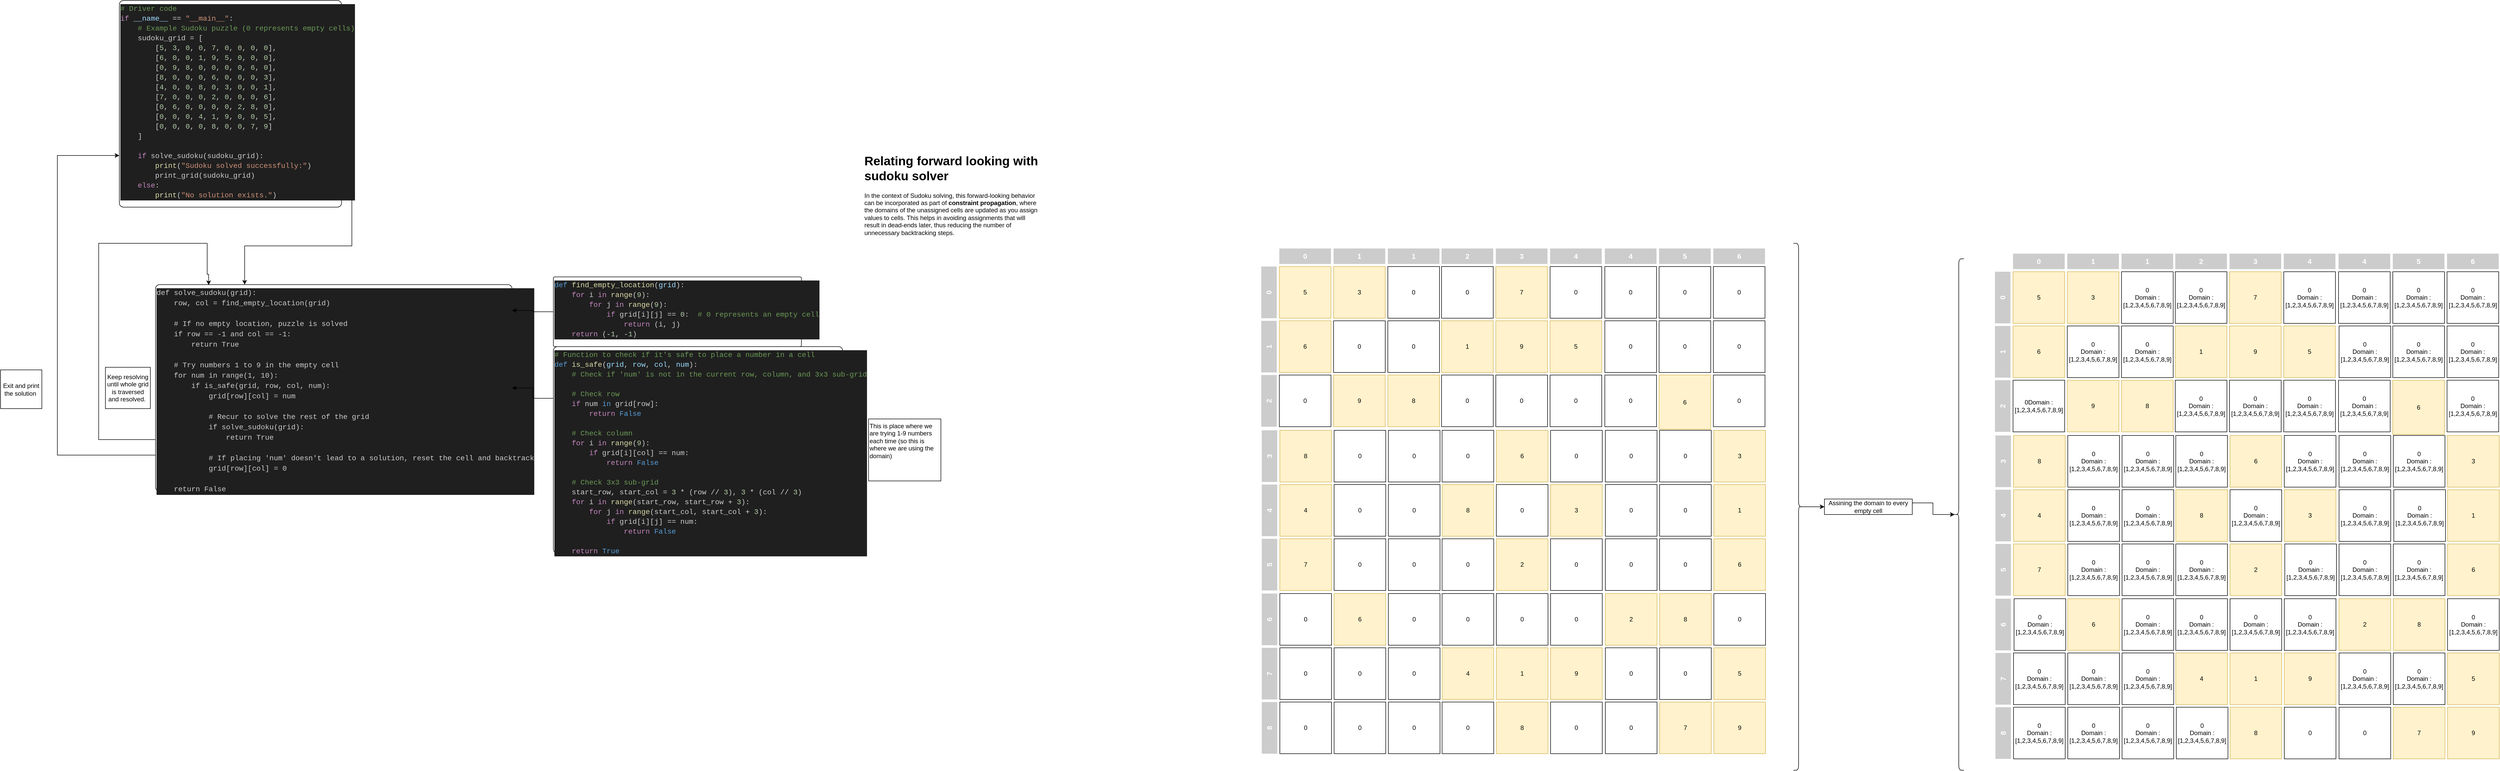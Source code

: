<mxfile version="24.7.10">
  <diagram name="Page-1" id="VqfginliFecTR1JRzVdc">
    <mxGraphModel dx="1235" dy="1783" grid="1" gridSize="10" guides="1" tooltips="1" connect="1" arrows="1" fold="1" page="1" pageScale="1" pageWidth="827" pageHeight="1169" math="0" shadow="0">
      <root>
        <mxCell id="0" />
        <mxCell id="1" parent="0" />
        <mxCell id="O6sKgu8zDXKuF5QFTAMl-10" style="edgeStyle=orthogonalEdgeStyle;rounded=0;orthogonalLoop=1;jettySize=auto;html=1;exitX=0;exitY=0.75;exitDx=0;exitDy=0;entryX=0;entryY=0.75;entryDx=0;entryDy=0;" parent="1" source="O6sKgu8zDXKuF5QFTAMl-1" target="O6sKgu8zDXKuF5QFTAMl-8" edge="1">
          <mxGeometry relative="1" as="geometry">
            <Array as="points">
              <mxPoint x="430" y="750" />
              <mxPoint x="240" y="750" />
              <mxPoint x="240" y="170" />
            </Array>
          </mxGeometry>
        </mxCell>
        <mxCell id="O6sKgu8zDXKuF5QFTAMl-1" value="&lt;div style=&quot;background-color: rgb(31, 31, 31); line-height: 19px;&quot;&gt;&lt;div style=&quot;line-height: 19px;&quot;&gt;&lt;font face=&quot;Consolas, Courier New, monospace&quot; color=&quot;#cccccc&quot;&gt;&lt;span style=&quot;font-size: 14px; white-space: pre;&quot;&gt;def solve_sudoku(grid):&lt;/span&gt;&lt;/font&gt;&lt;/div&gt;&lt;div style=&quot;line-height: 19px;&quot;&gt;&lt;font face=&quot;Consolas, Courier New, monospace&quot; color=&quot;#cccccc&quot;&gt;&lt;span style=&quot;font-size: 14px; white-space: pre;&quot;&gt;&amp;nbsp; &amp;nbsp; row, col = find_empty_location(grid)&lt;/span&gt;&lt;/font&gt;&lt;/div&gt;&lt;div style=&quot;line-height: 19px;&quot;&gt;&lt;font face=&quot;Consolas, Courier New, monospace&quot; color=&quot;#cccccc&quot;&gt;&lt;span style=&quot;font-size: 14px; white-space: pre;&quot;&gt;&lt;br&gt;&lt;/span&gt;&lt;/font&gt;&lt;/div&gt;&lt;div style=&quot;line-height: 19px;&quot;&gt;&lt;font face=&quot;Consolas, Courier New, monospace&quot; color=&quot;#cccccc&quot;&gt;&lt;span style=&quot;font-size: 14px; white-space: pre;&quot;&gt;&amp;nbsp; &amp;nbsp; # If no empty location, puzzle is solved&lt;/span&gt;&lt;/font&gt;&lt;/div&gt;&lt;div style=&quot;line-height: 19px;&quot;&gt;&lt;font face=&quot;Consolas, Courier New, monospace&quot; color=&quot;#cccccc&quot;&gt;&lt;span style=&quot;font-size: 14px; white-space: pre;&quot;&gt;&amp;nbsp; &amp;nbsp; if row == -1 and col == -1:&lt;/span&gt;&lt;/font&gt;&lt;/div&gt;&lt;div style=&quot;line-height: 19px;&quot;&gt;&lt;font face=&quot;Consolas, Courier New, monospace&quot; color=&quot;#cccccc&quot;&gt;&lt;span style=&quot;font-size: 14px; white-space: pre;&quot;&gt;&amp;nbsp; &amp;nbsp; &amp;nbsp; &amp;nbsp; return True&lt;/span&gt;&lt;/font&gt;&lt;/div&gt;&lt;div style=&quot;line-height: 19px;&quot;&gt;&lt;font face=&quot;Consolas, Courier New, monospace&quot; color=&quot;#cccccc&quot;&gt;&lt;span style=&quot;font-size: 14px; white-space: pre;&quot;&gt;&lt;br&gt;&lt;/span&gt;&lt;/font&gt;&lt;/div&gt;&lt;div style=&quot;line-height: 19px;&quot;&gt;&lt;font face=&quot;Consolas, Courier New, monospace&quot; color=&quot;#cccccc&quot;&gt;&lt;span style=&quot;font-size: 14px; white-space: pre;&quot;&gt;&amp;nbsp; &amp;nbsp; # Try numbers 1 to 9 in the empty cell&lt;/span&gt;&lt;/font&gt;&lt;/div&gt;&lt;div style=&quot;line-height: 19px;&quot;&gt;&lt;font face=&quot;Consolas, Courier New, monospace&quot; color=&quot;#cccccc&quot;&gt;&lt;span style=&quot;font-size: 14px; white-space: pre;&quot;&gt;&amp;nbsp; &amp;nbsp; for num in range(1, 10):&lt;/span&gt;&lt;/font&gt;&lt;/div&gt;&lt;div style=&quot;line-height: 19px;&quot;&gt;&lt;font face=&quot;Consolas, Courier New, monospace&quot; color=&quot;#cccccc&quot;&gt;&lt;span style=&quot;font-size: 14px; white-space: pre;&quot;&gt;&amp;nbsp; &amp;nbsp; &amp;nbsp; &amp;nbsp; if is_safe(grid, row, col, num):&lt;/span&gt;&lt;/font&gt;&lt;/div&gt;&lt;div style=&quot;line-height: 19px;&quot;&gt;&lt;font face=&quot;Consolas, Courier New, monospace&quot; color=&quot;#cccccc&quot;&gt;&lt;span style=&quot;font-size: 14px; white-space: pre;&quot;&gt;&amp;nbsp; &amp;nbsp; &amp;nbsp; &amp;nbsp; &amp;nbsp; &amp;nbsp; grid[row][col] = num&lt;/span&gt;&lt;/font&gt;&lt;/div&gt;&lt;div style=&quot;line-height: 19px;&quot;&gt;&lt;font face=&quot;Consolas, Courier New, monospace&quot; color=&quot;#cccccc&quot;&gt;&lt;span style=&quot;font-size: 14px; white-space: pre;&quot;&gt;&lt;br&gt;&lt;/span&gt;&lt;/font&gt;&lt;/div&gt;&lt;div style=&quot;line-height: 19px;&quot;&gt;&lt;font face=&quot;Consolas, Courier New, monospace&quot; color=&quot;#cccccc&quot;&gt;&lt;span style=&quot;font-size: 14px; white-space: pre;&quot;&gt;&amp;nbsp; &amp;nbsp; &amp;nbsp; &amp;nbsp; &amp;nbsp; &amp;nbsp; # Recur to solve the rest of the grid&lt;/span&gt;&lt;/font&gt;&lt;/div&gt;&lt;div style=&quot;line-height: 19px;&quot;&gt;&lt;font face=&quot;Consolas, Courier New, monospace&quot; color=&quot;#cccccc&quot;&gt;&lt;span style=&quot;font-size: 14px; white-space: pre;&quot;&gt;&amp;nbsp; &amp;nbsp; &amp;nbsp; &amp;nbsp; &amp;nbsp; &amp;nbsp; if solve_sudoku(grid):&lt;/span&gt;&lt;/font&gt;&lt;/div&gt;&lt;div style=&quot;line-height: 19px;&quot;&gt;&lt;font face=&quot;Consolas, Courier New, monospace&quot; color=&quot;#cccccc&quot;&gt;&lt;span style=&quot;font-size: 14px; white-space: pre;&quot;&gt;&amp;nbsp; &amp;nbsp; &amp;nbsp; &amp;nbsp; &amp;nbsp; &amp;nbsp; &amp;nbsp; &amp;nbsp; return True&lt;/span&gt;&lt;/font&gt;&lt;/div&gt;&lt;div style=&quot;line-height: 19px;&quot;&gt;&lt;font face=&quot;Consolas, Courier New, monospace&quot; color=&quot;#cccccc&quot;&gt;&lt;span style=&quot;font-size: 14px; white-space: pre;&quot;&gt;&lt;br&gt;&lt;/span&gt;&lt;/font&gt;&lt;/div&gt;&lt;div style=&quot;line-height: 19px;&quot;&gt;&lt;font face=&quot;Consolas, Courier New, monospace&quot; color=&quot;#cccccc&quot;&gt;&lt;span style=&quot;font-size: 14px; white-space: pre;&quot;&gt;&amp;nbsp; &amp;nbsp; &amp;nbsp; &amp;nbsp; &amp;nbsp; &amp;nbsp; # If placing &#39;num&#39; doesn&#39;t lead to a solution, reset the cell and backtrack&lt;/span&gt;&lt;/font&gt;&lt;/div&gt;&lt;div style=&quot;line-height: 19px;&quot;&gt;&lt;font face=&quot;Consolas, Courier New, monospace&quot; color=&quot;#cccccc&quot;&gt;&lt;span style=&quot;font-size: 14px; white-space: pre;&quot;&gt;&amp;nbsp; &amp;nbsp; &amp;nbsp; &amp;nbsp; &amp;nbsp; &amp;nbsp; grid[row][col] = 0&lt;/span&gt;&lt;/font&gt;&lt;/div&gt;&lt;div style=&quot;line-height: 19px;&quot;&gt;&lt;font face=&quot;Consolas, Courier New, monospace&quot; color=&quot;#cccccc&quot;&gt;&lt;span style=&quot;font-size: 14px; white-space: pre;&quot;&gt;&lt;br&gt;&lt;/span&gt;&lt;/font&gt;&lt;/div&gt;&lt;div style=&quot;line-height: 19px;&quot;&gt;&lt;font face=&quot;Consolas, Courier New, monospace&quot; color=&quot;#cccccc&quot;&gt;&lt;span style=&quot;font-size: 14px; white-space: pre;&quot;&gt;&amp;nbsp; &amp;nbsp; return False&lt;/span&gt;&lt;/font&gt;&lt;/div&gt;&lt;/div&gt;" style="rounded=1;whiteSpace=wrap;html=1;arcSize=2;align=left;verticalAlign=top;fillColor=none;strokeColor=default;" parent="1" vertex="1">
          <mxGeometry x="430" y="420" width="690" height="400" as="geometry" />
        </mxCell>
        <mxCell id="O6sKgu8zDXKuF5QFTAMl-2" value="&lt;div style=&quot;background-color: rgb(31, 31, 31); line-height: 19px;&quot;&gt;&lt;div style=&quot;line-height: 19px;&quot;&gt;&lt;div style=&quot;color: rgb(204, 204, 204); font-family: Consolas, &amp;quot;Courier New&amp;quot;, monospace; font-size: 14px; line-height: 19px; white-space: pre;&quot;&gt;&lt;div&gt;&lt;span style=&quot;color: #569cd6;&quot;&gt;def&lt;/span&gt; &lt;span style=&quot;color: #dcdcaa;&quot;&gt;find_empty_location&lt;/span&gt;(&lt;span style=&quot;color: #9cdcfe;&quot;&gt;grid&lt;/span&gt;):&lt;/div&gt;&lt;div&gt;&amp;nbsp; &amp;nbsp; &lt;span style=&quot;color: #c586c0;&quot;&gt;for&lt;/span&gt; i &lt;span style=&quot;color: #c586c0;&quot;&gt;in&lt;/span&gt; &lt;span style=&quot;color: #dcdcaa;&quot;&gt;range&lt;/span&gt;(&lt;span style=&quot;color: #b5cea8;&quot;&gt;9&lt;/span&gt;):&lt;/div&gt;&lt;div&gt;&amp;nbsp; &amp;nbsp; &amp;nbsp; &amp;nbsp; &lt;span style=&quot;color: #c586c0;&quot;&gt;for&lt;/span&gt; j &lt;span style=&quot;color: #c586c0;&quot;&gt;in&lt;/span&gt; &lt;span style=&quot;color: #dcdcaa;&quot;&gt;range&lt;/span&gt;(&lt;span style=&quot;color: #b5cea8;&quot;&gt;9&lt;/span&gt;):&lt;/div&gt;&lt;div&gt;&amp;nbsp; &amp;nbsp; &amp;nbsp; &amp;nbsp; &amp;nbsp; &amp;nbsp; &lt;span style=&quot;color: #c586c0;&quot;&gt;if&lt;/span&gt; grid[i][j] &lt;span style=&quot;color: #d4d4d4;&quot;&gt;==&lt;/span&gt; &lt;span style=&quot;color: #b5cea8;&quot;&gt;0&lt;/span&gt;: &amp;nbsp;&lt;span style=&quot;color: #6a9955;&quot;&gt;# 0 represents an empty cell&lt;/span&gt;&lt;/div&gt;&lt;div&gt;&amp;nbsp; &amp;nbsp; &amp;nbsp; &amp;nbsp; &amp;nbsp; &amp;nbsp; &amp;nbsp; &amp;nbsp; &lt;span style=&quot;color: #c586c0;&quot;&gt;return&lt;/span&gt; (i, j)&lt;/div&gt;&lt;div&gt;&amp;nbsp; &amp;nbsp; &lt;span style=&quot;color: #c586c0;&quot;&gt;return&lt;/span&gt; (&lt;span style=&quot;color: #d4d4d4;&quot;&gt;-&lt;/span&gt;&lt;span style=&quot;color: #b5cea8;&quot;&gt;1&lt;/span&gt;, &lt;span style=&quot;color: #d4d4d4;&quot;&gt;-&lt;/span&gt;&lt;span style=&quot;color: #b5cea8;&quot;&gt;1&lt;/span&gt;)&lt;/div&gt;&lt;/div&gt;&lt;/div&gt;&lt;/div&gt;" style="rounded=1;whiteSpace=wrap;html=1;arcSize=2;align=left;verticalAlign=top;fillColor=none;strokeColor=default;" parent="1" vertex="1">
          <mxGeometry x="1200" y="405" width="480" height="135" as="geometry" />
        </mxCell>
        <mxCell id="O6sKgu8zDXKuF5QFTAMl-3" style="edgeStyle=orthogonalEdgeStyle;rounded=0;orthogonalLoop=1;jettySize=auto;html=1;exitX=0;exitY=0.5;exitDx=0;exitDy=0;entryX=1;entryY=0.125;entryDx=0;entryDy=0;entryPerimeter=0;" parent="1" source="O6sKgu8zDXKuF5QFTAMl-2" target="O6sKgu8zDXKuF5QFTAMl-1" edge="1">
          <mxGeometry relative="1" as="geometry" />
        </mxCell>
        <mxCell id="O6sKgu8zDXKuF5QFTAMl-5" style="edgeStyle=orthogonalEdgeStyle;rounded=0;orthogonalLoop=1;jettySize=auto;html=1;exitX=0;exitY=0.25;exitDx=0;exitDy=0;entryX=1;entryY=0.5;entryDx=0;entryDy=0;" parent="1" source="O6sKgu8zDXKuF5QFTAMl-4" target="O6sKgu8zDXKuF5QFTAMl-1" edge="1">
          <mxGeometry relative="1" as="geometry" />
        </mxCell>
        <mxCell id="O6sKgu8zDXKuF5QFTAMl-4" value="&lt;div style=&quot;background-color: rgb(31, 31, 31); line-height: 19px;&quot;&gt;&lt;div style=&quot;line-height: 19px;&quot;&gt;&lt;div style=&quot;color: rgb(204, 204, 204); font-family: Consolas, &amp;quot;Courier New&amp;quot;, monospace; font-size: 14px; line-height: 19px; white-space: pre;&quot;&gt;&lt;div style=&quot;line-height: 19px;&quot;&gt;&lt;div&gt;&lt;span style=&quot;color: #6a9955;&quot;&gt;# Function to check if it&#39;s safe to place a number in a cell&lt;/span&gt;&lt;/div&gt;&lt;div&gt;&lt;span style=&quot;color: #569cd6;&quot;&gt;def&lt;/span&gt; &lt;span style=&quot;color: #dcdcaa;&quot;&gt;is_safe&lt;/span&gt;(&lt;span style=&quot;color: #9cdcfe;&quot;&gt;grid&lt;/span&gt;, &lt;span style=&quot;color: #9cdcfe;&quot;&gt;row&lt;/span&gt;, &lt;span style=&quot;color: #9cdcfe;&quot;&gt;col&lt;/span&gt;, &lt;span style=&quot;color: #9cdcfe;&quot;&gt;num&lt;/span&gt;):&lt;/div&gt;&lt;div&gt;&amp;nbsp; &amp;nbsp; &lt;span style=&quot;color: #6a9955;&quot;&gt;# Check if &#39;num&#39; is not in the current row, column, and 3x3 sub-grid&lt;/span&gt;&lt;/div&gt;&lt;br&gt;&lt;div&gt;&amp;nbsp; &amp;nbsp; &lt;span style=&quot;color: #6a9955;&quot;&gt;# Check row&lt;/span&gt;&lt;/div&gt;&lt;div&gt;&amp;nbsp; &amp;nbsp; &lt;span style=&quot;color: #c586c0;&quot;&gt;if&lt;/span&gt; num &lt;span style=&quot;color: #569cd6;&quot;&gt;in&lt;/span&gt; grid[row]:&lt;/div&gt;&lt;div&gt;&amp;nbsp; &amp;nbsp; &amp;nbsp; &amp;nbsp; &lt;span style=&quot;color: #c586c0;&quot;&gt;return&lt;/span&gt; &lt;span style=&quot;color: #569cd6;&quot;&gt;False&lt;/span&gt;&lt;/div&gt;&lt;br&gt;&lt;div&gt;&amp;nbsp; &amp;nbsp; &lt;span style=&quot;color: #6a9955;&quot;&gt;# Check column&lt;/span&gt;&lt;/div&gt;&lt;div&gt;&amp;nbsp; &amp;nbsp; &lt;span style=&quot;color: #c586c0;&quot;&gt;for&lt;/span&gt; i &lt;span style=&quot;color: #c586c0;&quot;&gt;in&lt;/span&gt; &lt;span style=&quot;color: #dcdcaa;&quot;&gt;range&lt;/span&gt;(&lt;span style=&quot;color: #b5cea8;&quot;&gt;9&lt;/span&gt;):&lt;/div&gt;&lt;div&gt;&amp;nbsp; &amp;nbsp; &amp;nbsp; &amp;nbsp; &lt;span style=&quot;color: #c586c0;&quot;&gt;if&lt;/span&gt; grid[i][col] &lt;span style=&quot;color: #d4d4d4;&quot;&gt;==&lt;/span&gt; num:&lt;/div&gt;&lt;div&gt;&amp;nbsp; &amp;nbsp; &amp;nbsp; &amp;nbsp; &amp;nbsp; &amp;nbsp; &lt;span style=&quot;color: #c586c0;&quot;&gt;return&lt;/span&gt; &lt;span style=&quot;color: #569cd6;&quot;&gt;False&lt;/span&gt;&lt;/div&gt;&lt;br&gt;&lt;div&gt;&amp;nbsp; &amp;nbsp; &lt;span style=&quot;color: #6a9955;&quot;&gt;# Check 3x3 sub-grid&lt;/span&gt;&lt;/div&gt;&lt;div&gt;&amp;nbsp; &amp;nbsp; start_row, start_col &lt;span style=&quot;color: #d4d4d4;&quot;&gt;=&lt;/span&gt; &lt;span style=&quot;color: #b5cea8;&quot;&gt;3&lt;/span&gt; &lt;span style=&quot;color: #d4d4d4;&quot;&gt;*&lt;/span&gt; (row &lt;span style=&quot;color: #d4d4d4;&quot;&gt;//&lt;/span&gt; &lt;span style=&quot;color: #b5cea8;&quot;&gt;3&lt;/span&gt;), &lt;span style=&quot;color: #b5cea8;&quot;&gt;3&lt;/span&gt; &lt;span style=&quot;color: #d4d4d4;&quot;&gt;*&lt;/span&gt; (col &lt;span style=&quot;color: #d4d4d4;&quot;&gt;//&lt;/span&gt; &lt;span style=&quot;color: #b5cea8;&quot;&gt;3&lt;/span&gt;)&lt;/div&gt;&lt;div&gt;&amp;nbsp; &amp;nbsp; &lt;span style=&quot;color: #c586c0;&quot;&gt;for&lt;/span&gt; i &lt;span style=&quot;color: #c586c0;&quot;&gt;in&lt;/span&gt; &lt;span style=&quot;color: #dcdcaa;&quot;&gt;range&lt;/span&gt;(start_row, start_row &lt;span style=&quot;color: #d4d4d4;&quot;&gt;+&lt;/span&gt; &lt;span style=&quot;color: #b5cea8;&quot;&gt;3&lt;/span&gt;):&lt;/div&gt;&lt;div&gt;&amp;nbsp; &amp;nbsp; &amp;nbsp; &amp;nbsp; &lt;span style=&quot;color: #c586c0;&quot;&gt;for&lt;/span&gt; j &lt;span style=&quot;color: #c586c0;&quot;&gt;in&lt;/span&gt; &lt;span style=&quot;color: #dcdcaa;&quot;&gt;range&lt;/span&gt;(start_col, start_col &lt;span style=&quot;color: #d4d4d4;&quot;&gt;+&lt;/span&gt; &lt;span style=&quot;color: #b5cea8;&quot;&gt;3&lt;/span&gt;):&lt;/div&gt;&lt;div&gt;&amp;nbsp; &amp;nbsp; &amp;nbsp; &amp;nbsp; &amp;nbsp; &amp;nbsp; &lt;span style=&quot;color: #c586c0;&quot;&gt;if&lt;/span&gt; grid[i][j] &lt;span style=&quot;color: #d4d4d4;&quot;&gt;==&lt;/span&gt; num:&lt;/div&gt;&lt;div&gt;&amp;nbsp; &amp;nbsp; &amp;nbsp; &amp;nbsp; &amp;nbsp; &amp;nbsp; &amp;nbsp; &amp;nbsp; &lt;span style=&quot;color: #c586c0;&quot;&gt;return&lt;/span&gt; &lt;span style=&quot;color: #569cd6;&quot;&gt;False&lt;/span&gt;&lt;/div&gt;&lt;br&gt;&lt;div&gt;&amp;nbsp; &amp;nbsp; &lt;span style=&quot;color: #c586c0;&quot;&gt;return&lt;/span&gt; &lt;span style=&quot;color: #569cd6;&quot;&gt;True&lt;/span&gt;&lt;/div&gt;&lt;/div&gt;&lt;/div&gt;&lt;/div&gt;&lt;/div&gt;" style="rounded=1;whiteSpace=wrap;html=1;arcSize=2;align=left;verticalAlign=top;fillColor=none;strokeColor=default;" parent="1" vertex="1">
          <mxGeometry x="1200" y="540" width="560" height="400" as="geometry" />
        </mxCell>
        <mxCell id="O6sKgu8zDXKuF5QFTAMl-6" style="edgeStyle=orthogonalEdgeStyle;rounded=0;orthogonalLoop=1;jettySize=auto;html=1;exitX=0;exitY=0.75;exitDx=0;exitDy=0;entryX=0.149;entryY=0.002;entryDx=0;entryDy=0;entryPerimeter=0;" parent="1" source="O6sKgu8zDXKuF5QFTAMl-1" target="O6sKgu8zDXKuF5QFTAMl-1" edge="1">
          <mxGeometry relative="1" as="geometry">
            <Array as="points">
              <mxPoint x="320" y="720" />
              <mxPoint x="320" y="340" />
              <mxPoint x="530" y="340" />
              <mxPoint x="530" y="400" />
              <mxPoint x="533" y="400" />
            </Array>
          </mxGeometry>
        </mxCell>
        <mxCell id="O6sKgu8zDXKuF5QFTAMl-7" value="Keep resolving until whole grid is traversed and resolved.&amp;nbsp;" style="text;html=1;align=center;verticalAlign=middle;whiteSpace=wrap;rounded=0;strokeColor=default;" parent="1" vertex="1">
          <mxGeometry x="333" y="580" width="87" height="80" as="geometry" />
        </mxCell>
        <mxCell id="O6sKgu8zDXKuF5QFTAMl-9" style="edgeStyle=orthogonalEdgeStyle;rounded=0;orthogonalLoop=1;jettySize=auto;html=1;exitX=1;exitY=0.75;exitDx=0;exitDy=0;entryX=0.25;entryY=0;entryDx=0;entryDy=0;" parent="1" source="O6sKgu8zDXKuF5QFTAMl-8" target="O6sKgu8zDXKuF5QFTAMl-1" edge="1">
          <mxGeometry relative="1" as="geometry" />
        </mxCell>
        <mxCell id="O6sKgu8zDXKuF5QFTAMl-8" value="&lt;div style=&quot;background-color: rgb(31, 31, 31); line-height: 19px;&quot;&gt;&lt;div style=&quot;line-height: 19px;&quot;&gt;&lt;div style=&quot;color: rgb(204, 204, 204); font-family: Consolas, &amp;quot;Courier New&amp;quot;, monospace; font-size: 14px; line-height: 19px; white-space: pre;&quot;&gt;&lt;div style=&quot;line-height: 19px;&quot;&gt;&lt;div&gt;&lt;span style=&quot;color: #6a9955;&quot;&gt;# Driver code&lt;/span&gt;&lt;/div&gt;&lt;div&gt;&lt;span style=&quot;color: #c586c0;&quot;&gt;if&lt;/span&gt; &lt;span style=&quot;color: #9cdcfe;&quot;&gt;__name__&lt;/span&gt; &lt;span style=&quot;color: #d4d4d4;&quot;&gt;==&lt;/span&gt; &lt;span style=&quot;color: #ce9178;&quot;&gt;&quot;__main__&quot;&lt;/span&gt;:&lt;/div&gt;&lt;div&gt;&amp;nbsp; &amp;nbsp; &lt;span style=&quot;color: #6a9955;&quot;&gt;# Example Sudoku puzzle (0 represents empty cells)&lt;/span&gt;&lt;/div&gt;&lt;div&gt;&amp;nbsp; &amp;nbsp; sudoku_grid &lt;span style=&quot;color: #d4d4d4;&quot;&gt;=&lt;/span&gt; [&lt;/div&gt;&lt;div&gt;&amp;nbsp; &amp;nbsp; &amp;nbsp; &amp;nbsp; [&lt;span style=&quot;color: #b5cea8;&quot;&gt;5&lt;/span&gt;, &lt;span style=&quot;color: #b5cea8;&quot;&gt;3&lt;/span&gt;, &lt;span style=&quot;color: #b5cea8;&quot;&gt;0&lt;/span&gt;, &lt;span style=&quot;color: #b5cea8;&quot;&gt;0&lt;/span&gt;, &lt;span style=&quot;color: #b5cea8;&quot;&gt;7&lt;/span&gt;, &lt;span style=&quot;color: #b5cea8;&quot;&gt;0&lt;/span&gt;, &lt;span style=&quot;color: #b5cea8;&quot;&gt;0&lt;/span&gt;, &lt;span style=&quot;color: #b5cea8;&quot;&gt;0&lt;/span&gt;, &lt;span style=&quot;color: #b5cea8;&quot;&gt;0&lt;/span&gt;],&lt;/div&gt;&lt;div&gt;&amp;nbsp; &amp;nbsp; &amp;nbsp; &amp;nbsp; [&lt;span style=&quot;color: #b5cea8;&quot;&gt;6&lt;/span&gt;, &lt;span style=&quot;color: #b5cea8;&quot;&gt;0&lt;/span&gt;, &lt;span style=&quot;color: #b5cea8;&quot;&gt;0&lt;/span&gt;, &lt;span style=&quot;color: #b5cea8;&quot;&gt;1&lt;/span&gt;, &lt;span style=&quot;color: #b5cea8;&quot;&gt;9&lt;/span&gt;, &lt;span style=&quot;color: #b5cea8;&quot;&gt;5&lt;/span&gt;, &lt;span style=&quot;color: #b5cea8;&quot;&gt;0&lt;/span&gt;, &lt;span style=&quot;color: #b5cea8;&quot;&gt;0&lt;/span&gt;, &lt;span style=&quot;color: #b5cea8;&quot;&gt;0&lt;/span&gt;],&lt;/div&gt;&lt;div&gt;&amp;nbsp; &amp;nbsp; &amp;nbsp; &amp;nbsp; [&lt;span style=&quot;color: #b5cea8;&quot;&gt;0&lt;/span&gt;, &lt;span style=&quot;color: #b5cea8;&quot;&gt;9&lt;/span&gt;, &lt;span style=&quot;color: #b5cea8;&quot;&gt;8&lt;/span&gt;, &lt;span style=&quot;color: #b5cea8;&quot;&gt;0&lt;/span&gt;, &lt;span style=&quot;color: #b5cea8;&quot;&gt;0&lt;/span&gt;, &lt;span style=&quot;color: #b5cea8;&quot;&gt;0&lt;/span&gt;, &lt;span style=&quot;color: #b5cea8;&quot;&gt;0&lt;/span&gt;, &lt;span style=&quot;color: #b5cea8;&quot;&gt;6&lt;/span&gt;, &lt;span style=&quot;color: #b5cea8;&quot;&gt;0&lt;/span&gt;],&lt;/div&gt;&lt;div&gt;&amp;nbsp; &amp;nbsp; &amp;nbsp; &amp;nbsp; [&lt;span style=&quot;color: #b5cea8;&quot;&gt;8&lt;/span&gt;, &lt;span style=&quot;color: #b5cea8;&quot;&gt;0&lt;/span&gt;, &lt;span style=&quot;color: #b5cea8;&quot;&gt;0&lt;/span&gt;, &lt;span style=&quot;color: #b5cea8;&quot;&gt;0&lt;/span&gt;, &lt;span style=&quot;color: #b5cea8;&quot;&gt;6&lt;/span&gt;, &lt;span style=&quot;color: #b5cea8;&quot;&gt;0&lt;/span&gt;, &lt;span style=&quot;color: #b5cea8;&quot;&gt;0&lt;/span&gt;, &lt;span style=&quot;color: #b5cea8;&quot;&gt;0&lt;/span&gt;, &lt;span style=&quot;color: #b5cea8;&quot;&gt;3&lt;/span&gt;],&lt;/div&gt;&lt;div&gt;&amp;nbsp; &amp;nbsp; &amp;nbsp; &amp;nbsp; [&lt;span style=&quot;color: #b5cea8;&quot;&gt;4&lt;/span&gt;, &lt;span style=&quot;color: #b5cea8;&quot;&gt;0&lt;/span&gt;, &lt;span style=&quot;color: #b5cea8;&quot;&gt;0&lt;/span&gt;, &lt;span style=&quot;color: #b5cea8;&quot;&gt;8&lt;/span&gt;, &lt;span style=&quot;color: #b5cea8;&quot;&gt;0&lt;/span&gt;, &lt;span style=&quot;color: #b5cea8;&quot;&gt;3&lt;/span&gt;, &lt;span style=&quot;color: #b5cea8;&quot;&gt;0&lt;/span&gt;, &lt;span style=&quot;color: #b5cea8;&quot;&gt;0&lt;/span&gt;, &lt;span style=&quot;color: #b5cea8;&quot;&gt;1&lt;/span&gt;],&lt;/div&gt;&lt;div&gt;&amp;nbsp; &amp;nbsp; &amp;nbsp; &amp;nbsp; [&lt;span style=&quot;color: #b5cea8;&quot;&gt;7&lt;/span&gt;, &lt;span style=&quot;color: #b5cea8;&quot;&gt;0&lt;/span&gt;, &lt;span style=&quot;color: #b5cea8;&quot;&gt;0&lt;/span&gt;, &lt;span style=&quot;color: #b5cea8;&quot;&gt;0&lt;/span&gt;, &lt;span style=&quot;color: #b5cea8;&quot;&gt;2&lt;/span&gt;, &lt;span style=&quot;color: #b5cea8;&quot;&gt;0&lt;/span&gt;, &lt;span style=&quot;color: #b5cea8;&quot;&gt;0&lt;/span&gt;, &lt;span style=&quot;color: #b5cea8;&quot;&gt;0&lt;/span&gt;, &lt;span style=&quot;color: #b5cea8;&quot;&gt;6&lt;/span&gt;],&lt;/div&gt;&lt;div&gt;&amp;nbsp; &amp;nbsp; &amp;nbsp; &amp;nbsp; [&lt;span style=&quot;color: #b5cea8;&quot;&gt;0&lt;/span&gt;, &lt;span style=&quot;color: #b5cea8;&quot;&gt;6&lt;/span&gt;, &lt;span style=&quot;color: #b5cea8;&quot;&gt;0&lt;/span&gt;, &lt;span style=&quot;color: #b5cea8;&quot;&gt;0&lt;/span&gt;, &lt;span style=&quot;color: #b5cea8;&quot;&gt;0&lt;/span&gt;, &lt;span style=&quot;color: #b5cea8;&quot;&gt;0&lt;/span&gt;, &lt;span style=&quot;color: #b5cea8;&quot;&gt;2&lt;/span&gt;, &lt;span style=&quot;color: #b5cea8;&quot;&gt;8&lt;/span&gt;, &lt;span style=&quot;color: #b5cea8;&quot;&gt;0&lt;/span&gt;],&lt;/div&gt;&lt;div&gt;&amp;nbsp; &amp;nbsp; &amp;nbsp; &amp;nbsp; [&lt;span style=&quot;color: #b5cea8;&quot;&gt;0&lt;/span&gt;, &lt;span style=&quot;color: #b5cea8;&quot;&gt;0&lt;/span&gt;, &lt;span style=&quot;color: #b5cea8;&quot;&gt;0&lt;/span&gt;, &lt;span style=&quot;color: #b5cea8;&quot;&gt;4&lt;/span&gt;, &lt;span style=&quot;color: #b5cea8;&quot;&gt;1&lt;/span&gt;, &lt;span style=&quot;color: #b5cea8;&quot;&gt;9&lt;/span&gt;, &lt;span style=&quot;color: #b5cea8;&quot;&gt;0&lt;/span&gt;, &lt;span style=&quot;color: #b5cea8;&quot;&gt;0&lt;/span&gt;, &lt;span style=&quot;color: #b5cea8;&quot;&gt;5&lt;/span&gt;],&lt;/div&gt;&lt;div&gt;&amp;nbsp; &amp;nbsp; &amp;nbsp; &amp;nbsp; [&lt;span style=&quot;color: #b5cea8;&quot;&gt;0&lt;/span&gt;, &lt;span style=&quot;color: #b5cea8;&quot;&gt;0&lt;/span&gt;, &lt;span style=&quot;color: #b5cea8;&quot;&gt;0&lt;/span&gt;, &lt;span style=&quot;color: #b5cea8;&quot;&gt;0&lt;/span&gt;, &lt;span style=&quot;color: #b5cea8;&quot;&gt;8&lt;/span&gt;, &lt;span style=&quot;color: #b5cea8;&quot;&gt;0&lt;/span&gt;, &lt;span style=&quot;color: #b5cea8;&quot;&gt;0&lt;/span&gt;, &lt;span style=&quot;color: #b5cea8;&quot;&gt;7&lt;/span&gt;, &lt;span style=&quot;color: #b5cea8;&quot;&gt;9&lt;/span&gt;]&lt;/div&gt;&lt;div&gt;&amp;nbsp; &amp;nbsp; ]&lt;/div&gt;&lt;br&gt;&lt;div&gt;&amp;nbsp; &amp;nbsp; &lt;span style=&quot;color: #c586c0;&quot;&gt;if&lt;/span&gt; solve_sudoku(sudoku_grid):&lt;/div&gt;&lt;div&gt;&amp;nbsp; &amp;nbsp; &amp;nbsp; &amp;nbsp; &lt;span style=&quot;color: #dcdcaa;&quot;&gt;print&lt;/span&gt;(&lt;span style=&quot;color: #ce9178;&quot;&gt;&quot;Sudoku solved successfully:&quot;&lt;/span&gt;)&lt;/div&gt;&lt;div&gt;&amp;nbsp; &amp;nbsp; &amp;nbsp; &amp;nbsp; print_grid(sudoku_grid)&lt;/div&gt;&lt;div&gt;&amp;nbsp; &amp;nbsp; &lt;span style=&quot;color: #c586c0;&quot;&gt;else&lt;/span&gt;:&lt;/div&gt;&lt;div&gt;&amp;nbsp; &amp;nbsp; &amp;nbsp; &amp;nbsp; &lt;span style=&quot;color: #dcdcaa;&quot;&gt;print&lt;/span&gt;(&lt;span style=&quot;color: #ce9178;&quot;&gt;&quot;No solution exists.&quot;&lt;/span&gt;)&lt;/div&gt;&lt;/div&gt;&lt;/div&gt;&lt;/div&gt;&lt;/div&gt;" style="rounded=1;whiteSpace=wrap;html=1;arcSize=2;align=left;verticalAlign=top;fillColor=none;strokeColor=default;" parent="1" vertex="1">
          <mxGeometry x="360" y="-130" width="430" height="400" as="geometry" />
        </mxCell>
        <mxCell id="O6sKgu8zDXKuF5QFTAMl-11" value="Exit and print the solution&amp;nbsp;" style="text;html=1;align=center;verticalAlign=middle;whiteSpace=wrap;rounded=0;fillColor=none;strokeColor=default;" parent="1" vertex="1">
          <mxGeometry x="130" y="585" width="80" height="75" as="geometry" />
        </mxCell>
        <mxCell id="S4ZxqDm5p7QgWU9oLSgd-1" value="This is place where we are trying 1-9 numbers each time (so this is where we are using the domain)" style="text;html=1;align=left;verticalAlign=top;whiteSpace=wrap;rounded=0;strokeColor=default;" vertex="1" parent="1">
          <mxGeometry x="1810" y="680" width="140" height="120" as="geometry" />
        </mxCell>
        <mxCell id="S4ZxqDm5p7QgWU9oLSgd-2" value="&lt;h1 style=&quot;margin-top: 0px;&quot;&gt;Relating forward looking with sudoku solver&amp;nbsp;&lt;/h1&gt;&lt;p&gt;In the context of Sudoku solving, this forward-looking behavior can be incorporated as part of &lt;strong&gt;constraint propagation&lt;/strong&gt;, where the domains of the unassigned cells are updated as you assign values to cells. This helps in avoiding assignments that will result in dead-ends later, thus reducing the number of unnecessary backtracking steps.&lt;br&gt;&lt;/p&gt;" style="text;html=1;whiteSpace=wrap;overflow=hidden;rounded=0;" vertex="1" parent="1">
          <mxGeometry x="1800" y="160" width="340" height="180" as="geometry" />
        </mxCell>
        <mxCell id="S4ZxqDm5p7QgWU9oLSgd-3" value="5" style="html=1;shadow=0;fontSize=12;align=center;fontStyle=0;whiteSpace=wrap;rounded=0;fillColor=#fff2cc;strokeColor=#d6b656;" vertex="1" parent="1">
          <mxGeometry x="2605" y="385" width="100" height="100" as="geometry" />
        </mxCell>
        <mxCell id="S4ZxqDm5p7QgWU9oLSgd-4" value="3" style="html=1;shadow=0;fontSize=12;align=center;fontStyle=0;whiteSpace=wrap;rounded=0;fillColor=#fff2cc;strokeColor=#d6b656;" vertex="1" parent="1">
          <mxGeometry x="2710" y="385" width="100" height="100" as="geometry" />
        </mxCell>
        <mxCell id="S4ZxqDm5p7QgWU9oLSgd-5" value="0" style="html=1;shadow=0;fontSize=12;align=center;fontStyle=0;whiteSpace=wrap;rounded=0;" vertex="1" parent="1">
          <mxGeometry x="2815" y="385" width="100" height="100" as="geometry" />
        </mxCell>
        <mxCell id="S4ZxqDm5p7QgWU9oLSgd-6" value="6" style="html=1;shadow=0;fontSize=12;align=center;fontStyle=0;whiteSpace=wrap;rounded=0;fillColor=#fff2cc;strokeColor=#d6b656;" vertex="1" parent="1">
          <mxGeometry x="2605" y="490" width="100" height="100" as="geometry" />
        </mxCell>
        <mxCell id="S4ZxqDm5p7QgWU9oLSgd-7" value="0" style="html=1;shadow=0;fontSize=12;align=center;fontStyle=0;whiteSpace=wrap;rounded=0;" vertex="1" parent="1">
          <mxGeometry x="2710" y="490" width="100" height="100" as="geometry" />
        </mxCell>
        <mxCell id="S4ZxqDm5p7QgWU9oLSgd-8" value="0" style="html=1;shadow=0;fontSize=12;align=center;fontStyle=0;whiteSpace=wrap;rounded=0;" vertex="1" parent="1">
          <mxGeometry x="2815" y="490" width="100" height="100" as="geometry" />
        </mxCell>
        <mxCell id="S4ZxqDm5p7QgWU9oLSgd-9" value="0" style="html=1;shadow=0;fontSize=12;align=center;fontStyle=0;whiteSpace=wrap;rounded=0;" vertex="1" parent="1">
          <mxGeometry x="2605" y="595" width="100" height="100" as="geometry" />
        </mxCell>
        <mxCell id="S4ZxqDm5p7QgWU9oLSgd-10" value="9" style="html=1;shadow=0;fontSize=12;align=center;fontStyle=0;whiteSpace=wrap;rounded=0;fillColor=#fff2cc;strokeColor=#d6b656;" vertex="1" parent="1">
          <mxGeometry x="2710" y="595" width="100" height="100" as="geometry" />
        </mxCell>
        <mxCell id="S4ZxqDm5p7QgWU9oLSgd-11" value="8" style="html=1;shadow=0;fontSize=12;align=center;fontStyle=0;whiteSpace=wrap;rounded=0;fillColor=#fff2cc;strokeColor=#d6b656;" vertex="1" parent="1">
          <mxGeometry x="2815" y="595" width="100" height="100" as="geometry" />
        </mxCell>
        <mxCell id="S4ZxqDm5p7QgWU9oLSgd-12" value="0" style="html=1;fillColor=#CCCCCC;strokeColor=none;shadow=0;fontSize=14;fontColor=#FFFFFF;align=center;fontStyle=1;whiteSpace=wrap;horizontal=0;rounded=0;" vertex="1" parent="1">
          <mxGeometry x="2570" y="385" width="30" height="100" as="geometry" />
        </mxCell>
        <mxCell id="S4ZxqDm5p7QgWU9oLSgd-13" value="1" style="html=1;fillColor=#CCCCCC;strokeColor=none;shadow=0;fontSize=14;fontColor=#FFFFFF;align=center;fontStyle=1;whiteSpace=wrap;horizontal=0;rounded=0;" vertex="1" parent="1">
          <mxGeometry x="2570" y="490" width="30" height="100" as="geometry" />
        </mxCell>
        <mxCell id="S4ZxqDm5p7QgWU9oLSgd-14" value="2" style="html=1;fillColor=#CCCCCC;strokeColor=none;shadow=0;fontSize=14;fontColor=#FFFFFF;align=center;fontStyle=1;whiteSpace=wrap;horizontal=0;rounded=0;" vertex="1" parent="1">
          <mxGeometry x="2570" y="595" width="30" height="100" as="geometry" />
        </mxCell>
        <mxCell id="S4ZxqDm5p7QgWU9oLSgd-15" value="0" style="html=1;fillColor=#CCCCCC;strokeColor=none;shadow=0;fontSize=14;fontColor=#FFFFFF;align=center;fontStyle=1;whiteSpace=wrap;rounded=0;" vertex="1" parent="1">
          <mxGeometry x="2605" y="350" width="100" height="30" as="geometry" />
        </mxCell>
        <mxCell id="S4ZxqDm5p7QgWU9oLSgd-16" value="1" style="html=1;fillColor=#CCCCCC;strokeColor=none;shadow=0;fontSize=14;fontColor=#FFFFFF;align=center;fontStyle=1;whiteSpace=wrap;rounded=0;" vertex="1" parent="1">
          <mxGeometry x="2710" y="350" width="100" height="30" as="geometry" />
        </mxCell>
        <mxCell id="S4ZxqDm5p7QgWU9oLSgd-17" value="1" style="html=1;fillColor=#CCCCCC;strokeColor=none;shadow=0;fontSize=14;fontColor=#FFFFFF;align=center;fontStyle=1;whiteSpace=wrap;rounded=0;" vertex="1" parent="1">
          <mxGeometry x="2815" y="350" width="100" height="30" as="geometry" />
        </mxCell>
        <mxCell id="S4ZxqDm5p7QgWU9oLSgd-19" value="0" style="html=1;shadow=0;fontSize=12;align=center;fontStyle=0;whiteSpace=wrap;rounded=0;" vertex="1" parent="1">
          <mxGeometry x="2919" y="385" width="100" height="100" as="geometry" />
        </mxCell>
        <mxCell id="S4ZxqDm5p7QgWU9oLSgd-20" value="7" style="html=1;shadow=0;fontSize=12;align=center;fontStyle=0;whiteSpace=wrap;rounded=0;fillColor=#fff2cc;strokeColor=#d6b656;" vertex="1" parent="1">
          <mxGeometry x="3024" y="385" width="100" height="100" as="geometry" />
        </mxCell>
        <mxCell id="S4ZxqDm5p7QgWU9oLSgd-21" value="0" style="html=1;shadow=0;fontSize=12;align=center;fontStyle=0;whiteSpace=wrap;rounded=0;" vertex="1" parent="1">
          <mxGeometry x="3129" y="385" width="100" height="100" as="geometry" />
        </mxCell>
        <mxCell id="S4ZxqDm5p7QgWU9oLSgd-22" value="1" style="html=1;shadow=0;fontSize=12;align=center;fontStyle=0;whiteSpace=wrap;rounded=0;fillColor=#fff2cc;strokeColor=#d6b656;" vertex="1" parent="1">
          <mxGeometry x="2919" y="490" width="100" height="100" as="geometry" />
        </mxCell>
        <mxCell id="S4ZxqDm5p7QgWU9oLSgd-23" value="9" style="html=1;shadow=0;fontSize=12;align=center;fontStyle=0;whiteSpace=wrap;rounded=0;fillColor=#fff2cc;strokeColor=#d6b656;" vertex="1" parent="1">
          <mxGeometry x="3024" y="490" width="100" height="100" as="geometry" />
        </mxCell>
        <mxCell id="S4ZxqDm5p7QgWU9oLSgd-24" value="5" style="html=1;shadow=0;fontSize=12;align=center;fontStyle=0;whiteSpace=wrap;rounded=0;fillColor=#fff2cc;strokeColor=#d6b656;" vertex="1" parent="1">
          <mxGeometry x="3129" y="490" width="100" height="100" as="geometry" />
        </mxCell>
        <mxCell id="S4ZxqDm5p7QgWU9oLSgd-25" value="0" style="html=1;shadow=0;fontSize=12;align=center;fontStyle=0;whiteSpace=wrap;rounded=0;" vertex="1" parent="1">
          <mxGeometry x="2919" y="595" width="100" height="100" as="geometry" />
        </mxCell>
        <mxCell id="S4ZxqDm5p7QgWU9oLSgd-26" value="0" style="html=1;shadow=0;fontSize=12;align=center;fontStyle=0;whiteSpace=wrap;rounded=0;" vertex="1" parent="1">
          <mxGeometry x="3024" y="595" width="100" height="100" as="geometry" />
        </mxCell>
        <mxCell id="S4ZxqDm5p7QgWU9oLSgd-27" value="0" style="html=1;shadow=0;fontSize=12;align=center;fontStyle=0;whiteSpace=wrap;rounded=0;" vertex="1" parent="1">
          <mxGeometry x="3129" y="595" width="100" height="100" as="geometry" />
        </mxCell>
        <mxCell id="S4ZxqDm5p7QgWU9oLSgd-28" value="2" style="html=1;fillColor=#CCCCCC;strokeColor=none;shadow=0;fontSize=14;fontColor=#FFFFFF;align=center;fontStyle=1;whiteSpace=wrap;rounded=0;" vertex="1" parent="1">
          <mxGeometry x="2919" y="350" width="100" height="30" as="geometry" />
        </mxCell>
        <mxCell id="S4ZxqDm5p7QgWU9oLSgd-29" value="3" style="html=1;fillColor=#CCCCCC;strokeColor=none;shadow=0;fontSize=14;fontColor=#FFFFFF;align=center;fontStyle=1;whiteSpace=wrap;rounded=0;" vertex="1" parent="1">
          <mxGeometry x="3024" y="350" width="100" height="30" as="geometry" />
        </mxCell>
        <mxCell id="S4ZxqDm5p7QgWU9oLSgd-30" value="4" style="html=1;fillColor=#CCCCCC;strokeColor=none;shadow=0;fontSize=14;fontColor=#FFFFFF;align=center;fontStyle=1;whiteSpace=wrap;rounded=0;" vertex="1" parent="1">
          <mxGeometry x="3129" y="350" width="100" height="30" as="geometry" />
        </mxCell>
        <mxCell id="S4ZxqDm5p7QgWU9oLSgd-32" value="8" style="html=1;shadow=0;fontSize=12;align=center;fontStyle=0;whiteSpace=wrap;rounded=0;fillColor=#fff2cc;strokeColor=#d6b656;" vertex="1" parent="1">
          <mxGeometry x="2606" y="702" width="100" height="100" as="geometry" />
        </mxCell>
        <mxCell id="S4ZxqDm5p7QgWU9oLSgd-33" value="0" style="html=1;shadow=0;fontSize=12;align=center;fontStyle=0;whiteSpace=wrap;rounded=0;" vertex="1" parent="1">
          <mxGeometry x="2711" y="702" width="100" height="100" as="geometry" />
        </mxCell>
        <mxCell id="S4ZxqDm5p7QgWU9oLSgd-34" value="0" style="html=1;shadow=0;fontSize=12;align=center;fontStyle=0;whiteSpace=wrap;rounded=0;" vertex="1" parent="1">
          <mxGeometry x="2816" y="702" width="100" height="100" as="geometry" />
        </mxCell>
        <mxCell id="S4ZxqDm5p7QgWU9oLSgd-35" value="4" style="html=1;shadow=0;fontSize=12;align=center;fontStyle=0;whiteSpace=wrap;rounded=0;fillColor=#fff2cc;strokeColor=#d6b656;" vertex="1" parent="1">
          <mxGeometry x="2606" y="807" width="100" height="100" as="geometry" />
        </mxCell>
        <mxCell id="S4ZxqDm5p7QgWU9oLSgd-36" value="0" style="html=1;shadow=0;fontSize=12;align=center;fontStyle=0;whiteSpace=wrap;rounded=0;" vertex="1" parent="1">
          <mxGeometry x="2711" y="807" width="100" height="100" as="geometry" />
        </mxCell>
        <mxCell id="S4ZxqDm5p7QgWU9oLSgd-37" value="0" style="html=1;shadow=0;fontSize=12;align=center;fontStyle=0;whiteSpace=wrap;rounded=0;" vertex="1" parent="1">
          <mxGeometry x="2816" y="807" width="100" height="100" as="geometry" />
        </mxCell>
        <mxCell id="S4ZxqDm5p7QgWU9oLSgd-38" value="7" style="html=1;shadow=0;fontSize=12;align=center;fontStyle=0;whiteSpace=wrap;rounded=0;fillColor=#fff2cc;strokeColor=#d6b656;" vertex="1" parent="1">
          <mxGeometry x="2606" y="912" width="100" height="100" as="geometry" />
        </mxCell>
        <mxCell id="S4ZxqDm5p7QgWU9oLSgd-39" value="0" style="html=1;shadow=0;fontSize=12;align=center;fontStyle=0;whiteSpace=wrap;rounded=0;" vertex="1" parent="1">
          <mxGeometry x="2711" y="912" width="100" height="100" as="geometry" />
        </mxCell>
        <mxCell id="S4ZxqDm5p7QgWU9oLSgd-40" value="0" style="html=1;shadow=0;fontSize=12;align=center;fontStyle=0;whiteSpace=wrap;rounded=0;" vertex="1" parent="1">
          <mxGeometry x="2816" y="912" width="100" height="100" as="geometry" />
        </mxCell>
        <mxCell id="S4ZxqDm5p7QgWU9oLSgd-41" value="3" style="html=1;fillColor=#CCCCCC;strokeColor=none;shadow=0;fontSize=14;fontColor=#FFFFFF;align=center;fontStyle=1;whiteSpace=wrap;horizontal=0;rounded=0;" vertex="1" parent="1">
          <mxGeometry x="2571" y="702" width="30" height="100" as="geometry" />
        </mxCell>
        <mxCell id="S4ZxqDm5p7QgWU9oLSgd-42" value="4" style="html=1;fillColor=#CCCCCC;strokeColor=none;shadow=0;fontSize=14;fontColor=#FFFFFF;align=center;fontStyle=1;whiteSpace=wrap;horizontal=0;rounded=0;" vertex="1" parent="1">
          <mxGeometry x="2571" y="807" width="30" height="100" as="geometry" />
        </mxCell>
        <mxCell id="S4ZxqDm5p7QgWU9oLSgd-43" value="5" style="html=1;fillColor=#CCCCCC;strokeColor=none;shadow=0;fontSize=14;fontColor=#FFFFFF;align=center;fontStyle=1;whiteSpace=wrap;horizontal=0;rounded=0;" vertex="1" parent="1">
          <mxGeometry x="2571" y="912" width="30" height="100" as="geometry" />
        </mxCell>
        <mxCell id="S4ZxqDm5p7QgWU9oLSgd-44" value="0" style="html=1;shadow=0;fontSize=12;align=center;fontStyle=0;whiteSpace=wrap;rounded=0;" vertex="1" parent="1">
          <mxGeometry x="2920" y="702" width="100" height="100" as="geometry" />
        </mxCell>
        <mxCell id="S4ZxqDm5p7QgWU9oLSgd-45" value="6" style="html=1;shadow=0;fontSize=12;align=center;fontStyle=0;whiteSpace=wrap;rounded=0;fillColor=#fff2cc;strokeColor=#d6b656;" vertex="1" parent="1">
          <mxGeometry x="3025" y="702" width="100" height="100" as="geometry" />
        </mxCell>
        <mxCell id="S4ZxqDm5p7QgWU9oLSgd-46" value="0" style="html=1;shadow=0;fontSize=12;align=center;fontStyle=0;whiteSpace=wrap;rounded=0;" vertex="1" parent="1">
          <mxGeometry x="3130" y="702" width="100" height="100" as="geometry" />
        </mxCell>
        <mxCell id="S4ZxqDm5p7QgWU9oLSgd-47" value="8" style="html=1;shadow=0;fontSize=12;align=center;fontStyle=0;whiteSpace=wrap;rounded=0;fillColor=#fff2cc;strokeColor=#d6b656;" vertex="1" parent="1">
          <mxGeometry x="2920" y="807" width="100" height="100" as="geometry" />
        </mxCell>
        <mxCell id="S4ZxqDm5p7QgWU9oLSgd-48" value="0" style="html=1;shadow=0;fontSize=12;align=center;fontStyle=0;whiteSpace=wrap;rounded=0;" vertex="1" parent="1">
          <mxGeometry x="3025" y="807" width="100" height="100" as="geometry" />
        </mxCell>
        <mxCell id="S4ZxqDm5p7QgWU9oLSgd-49" value="3" style="html=1;shadow=0;fontSize=12;align=center;fontStyle=0;whiteSpace=wrap;rounded=0;fillColor=#fff2cc;strokeColor=#d6b656;" vertex="1" parent="1">
          <mxGeometry x="3130" y="807" width="100" height="100" as="geometry" />
        </mxCell>
        <mxCell id="S4ZxqDm5p7QgWU9oLSgd-50" value="0" style="html=1;shadow=0;fontSize=12;align=center;fontStyle=0;whiteSpace=wrap;rounded=0;" vertex="1" parent="1">
          <mxGeometry x="2920" y="912" width="100" height="100" as="geometry" />
        </mxCell>
        <mxCell id="S4ZxqDm5p7QgWU9oLSgd-51" value="2" style="html=1;shadow=0;fontSize=12;align=center;fontStyle=0;whiteSpace=wrap;rounded=0;fillColor=#fff2cc;strokeColor=#d6b656;" vertex="1" parent="1">
          <mxGeometry x="3025" y="912" width="100" height="100" as="geometry" />
        </mxCell>
        <mxCell id="S4ZxqDm5p7QgWU9oLSgd-52" value="0" style="html=1;shadow=0;fontSize=12;align=center;fontStyle=0;whiteSpace=wrap;rounded=0;" vertex="1" parent="1">
          <mxGeometry x="3130" y="912" width="100" height="100" as="geometry" />
        </mxCell>
        <mxCell id="S4ZxqDm5p7QgWU9oLSgd-53" value="0" style="html=1;shadow=0;fontSize=12;align=center;fontStyle=0;whiteSpace=wrap;rounded=0;" vertex="1" parent="1">
          <mxGeometry x="3235" y="385" width="100" height="100" as="geometry" />
        </mxCell>
        <mxCell id="S4ZxqDm5p7QgWU9oLSgd-54" value="0" style="html=1;shadow=0;fontSize=12;align=center;fontStyle=0;whiteSpace=wrap;rounded=0;" vertex="1" parent="1">
          <mxGeometry x="3340" y="385" width="100" height="100" as="geometry" />
        </mxCell>
        <mxCell id="S4ZxqDm5p7QgWU9oLSgd-55" value="0" style="html=1;shadow=0;fontSize=12;align=center;fontStyle=0;whiteSpace=wrap;rounded=0;" vertex="1" parent="1">
          <mxGeometry x="3445" y="385" width="100" height="100" as="geometry" />
        </mxCell>
        <mxCell id="S4ZxqDm5p7QgWU9oLSgd-56" value="0" style="html=1;shadow=0;fontSize=12;align=center;fontStyle=0;whiteSpace=wrap;rounded=0;" vertex="1" parent="1">
          <mxGeometry x="3235" y="490" width="100" height="100" as="geometry" />
        </mxCell>
        <mxCell id="S4ZxqDm5p7QgWU9oLSgd-57" value="0" style="html=1;shadow=0;fontSize=12;align=center;fontStyle=0;whiteSpace=wrap;rounded=0;" vertex="1" parent="1">
          <mxGeometry x="3340" y="490" width="100" height="100" as="geometry" />
        </mxCell>
        <mxCell id="S4ZxqDm5p7QgWU9oLSgd-58" value="0" style="html=1;shadow=0;fontSize=12;align=center;fontStyle=0;whiteSpace=wrap;rounded=0;" vertex="1" parent="1">
          <mxGeometry x="3445" y="490" width="100" height="100" as="geometry" />
        </mxCell>
        <mxCell id="S4ZxqDm5p7QgWU9oLSgd-59" value="0" style="html=1;shadow=0;fontSize=12;align=center;fontStyle=0;whiteSpace=wrap;rounded=0;" vertex="1" parent="1">
          <mxGeometry x="3235" y="595" width="100" height="100" as="geometry" />
        </mxCell>
        <mxCell id="S4ZxqDm5p7QgWU9oLSgd-60" value="6" style="html=1;fillColor=#fff2cc;strokeColor=#d6b656;shadow=0;fontSize=12;align=center;fontStyle=0;whiteSpace=wrap;rounded=0;" vertex="1" parent="1">
          <mxGeometry x="3340" y="595" width="100" height="105" as="geometry" />
        </mxCell>
        <mxCell id="S4ZxqDm5p7QgWU9oLSgd-61" value="0" style="html=1;shadow=0;fontSize=12;align=center;fontStyle=0;whiteSpace=wrap;rounded=0;" vertex="1" parent="1">
          <mxGeometry x="3445" y="595" width="100" height="100" as="geometry" />
        </mxCell>
        <mxCell id="S4ZxqDm5p7QgWU9oLSgd-62" value="4" style="html=1;fillColor=#CCCCCC;strokeColor=none;shadow=0;fontSize=14;fontColor=#FFFFFF;align=center;fontStyle=1;whiteSpace=wrap;rounded=0;" vertex="1" parent="1">
          <mxGeometry x="3235" y="350" width="100" height="30" as="geometry" />
        </mxCell>
        <mxCell id="S4ZxqDm5p7QgWU9oLSgd-63" value="5" style="html=1;fillColor=#CCCCCC;strokeColor=none;shadow=0;fontSize=14;fontColor=#FFFFFF;align=center;fontStyle=1;whiteSpace=wrap;rounded=0;" vertex="1" parent="1">
          <mxGeometry x="3340" y="350" width="100" height="30" as="geometry" />
        </mxCell>
        <mxCell id="S4ZxqDm5p7QgWU9oLSgd-64" value="6" style="html=1;fillColor=#CCCCCC;strokeColor=none;shadow=0;fontSize=14;fontColor=#FFFFFF;align=center;fontStyle=1;whiteSpace=wrap;rounded=0;" vertex="1" parent="1">
          <mxGeometry x="3445" y="350" width="100" height="30" as="geometry" />
        </mxCell>
        <mxCell id="S4ZxqDm5p7QgWU9oLSgd-65" value="0" style="html=1;shadow=0;fontSize=12;align=center;fontStyle=0;whiteSpace=wrap;rounded=0;" vertex="1" parent="1">
          <mxGeometry x="3236" y="702" width="100" height="100" as="geometry" />
        </mxCell>
        <mxCell id="S4ZxqDm5p7QgWU9oLSgd-66" value="0" style="html=1;shadow=0;fontSize=12;align=center;fontStyle=0;whiteSpace=wrap;rounded=0;" vertex="1" parent="1">
          <mxGeometry x="3341" y="702" width="100" height="100" as="geometry" />
        </mxCell>
        <mxCell id="S4ZxqDm5p7QgWU9oLSgd-67" value="3" style="html=1;shadow=0;fontSize=12;align=center;fontStyle=0;whiteSpace=wrap;rounded=0;fillColor=#fff2cc;strokeColor=#d6b656;" vertex="1" parent="1">
          <mxGeometry x="3446" y="702" width="100" height="100" as="geometry" />
        </mxCell>
        <mxCell id="S4ZxqDm5p7QgWU9oLSgd-68" value="0" style="html=1;shadow=0;fontSize=12;align=center;fontStyle=0;whiteSpace=wrap;rounded=0;" vertex="1" parent="1">
          <mxGeometry x="3236" y="807" width="100" height="100" as="geometry" />
        </mxCell>
        <mxCell id="S4ZxqDm5p7QgWU9oLSgd-69" value="0" style="html=1;shadow=0;fontSize=12;align=center;fontStyle=0;whiteSpace=wrap;rounded=0;" vertex="1" parent="1">
          <mxGeometry x="3341" y="807" width="100" height="100" as="geometry" />
        </mxCell>
        <mxCell id="S4ZxqDm5p7QgWU9oLSgd-70" value="1" style="html=1;shadow=0;fontSize=12;align=center;fontStyle=0;whiteSpace=wrap;rounded=0;fillColor=#fff2cc;strokeColor=#d6b656;" vertex="1" parent="1">
          <mxGeometry x="3446" y="807" width="100" height="100" as="geometry" />
        </mxCell>
        <mxCell id="S4ZxqDm5p7QgWU9oLSgd-71" value="0" style="html=1;shadow=0;fontSize=12;align=center;fontStyle=0;whiteSpace=wrap;rounded=0;" vertex="1" parent="1">
          <mxGeometry x="3236" y="912" width="100" height="100" as="geometry" />
        </mxCell>
        <mxCell id="S4ZxqDm5p7QgWU9oLSgd-72" value="0" style="html=1;shadow=0;fontSize=12;align=center;fontStyle=0;whiteSpace=wrap;rounded=0;" vertex="1" parent="1">
          <mxGeometry x="3341" y="912" width="100" height="100" as="geometry" />
        </mxCell>
        <mxCell id="S4ZxqDm5p7QgWU9oLSgd-73" value="6" style="html=1;fillColor=#fff2cc;strokeColor=#d6b656;shadow=0;fontSize=12;align=center;fontStyle=0;whiteSpace=wrap;rounded=0;" vertex="1" parent="1">
          <mxGeometry x="3446" y="912" width="100" height="100" as="geometry" />
        </mxCell>
        <mxCell id="S4ZxqDm5p7QgWU9oLSgd-74" value="0" style="html=1;shadow=0;fontSize=12;align=center;fontStyle=0;whiteSpace=wrap;rounded=0;" vertex="1" parent="1">
          <mxGeometry x="2606" y="1018" width="100" height="100" as="geometry" />
        </mxCell>
        <mxCell id="S4ZxqDm5p7QgWU9oLSgd-75" value="6" style="html=1;fillColor=#fff2cc;strokeColor=#d6b656;shadow=0;fontSize=12;align=center;fontStyle=0;whiteSpace=wrap;rounded=0;" vertex="1" parent="1">
          <mxGeometry x="2711" y="1018" width="100" height="100" as="geometry" />
        </mxCell>
        <mxCell id="S4ZxqDm5p7QgWU9oLSgd-76" value="0" style="html=1;shadow=0;fontSize=12;align=center;fontStyle=0;whiteSpace=wrap;rounded=0;" vertex="1" parent="1">
          <mxGeometry x="2816" y="1018" width="100" height="100" as="geometry" />
        </mxCell>
        <mxCell id="S4ZxqDm5p7QgWU9oLSgd-77" value="0" style="html=1;shadow=0;fontSize=12;align=center;fontStyle=0;whiteSpace=wrap;rounded=0;" vertex="1" parent="1">
          <mxGeometry x="2606" y="1123" width="100" height="100" as="geometry" />
        </mxCell>
        <mxCell id="S4ZxqDm5p7QgWU9oLSgd-78" value="0" style="html=1;shadow=0;fontSize=12;align=center;fontStyle=0;whiteSpace=wrap;rounded=0;" vertex="1" parent="1">
          <mxGeometry x="2711" y="1123" width="100" height="100" as="geometry" />
        </mxCell>
        <mxCell id="S4ZxqDm5p7QgWU9oLSgd-79" value="0" style="html=1;shadow=0;fontSize=12;align=center;fontStyle=0;whiteSpace=wrap;rounded=0;" vertex="1" parent="1">
          <mxGeometry x="2816" y="1123" width="100" height="100" as="geometry" />
        </mxCell>
        <mxCell id="S4ZxqDm5p7QgWU9oLSgd-80" value="0" style="html=1;shadow=0;fontSize=12;align=center;fontStyle=0;whiteSpace=wrap;rounded=0;" vertex="1" parent="1">
          <mxGeometry x="2606" y="1228" width="100" height="100" as="geometry" />
        </mxCell>
        <mxCell id="S4ZxqDm5p7QgWU9oLSgd-81" value="0" style="html=1;shadow=0;fontSize=12;align=center;fontStyle=0;whiteSpace=wrap;rounded=0;" vertex="1" parent="1">
          <mxGeometry x="2711" y="1228" width="100" height="100" as="geometry" />
        </mxCell>
        <mxCell id="S4ZxqDm5p7QgWU9oLSgd-82" value="0" style="html=1;shadow=0;fontSize=12;align=center;fontStyle=0;whiteSpace=wrap;rounded=0;" vertex="1" parent="1">
          <mxGeometry x="2816" y="1228" width="100" height="100" as="geometry" />
        </mxCell>
        <mxCell id="S4ZxqDm5p7QgWU9oLSgd-83" value="6" style="html=1;fillColor=#CCCCCC;strokeColor=none;shadow=0;fontSize=14;fontColor=#FFFFFF;align=center;fontStyle=1;whiteSpace=wrap;horizontal=0;rounded=0;" vertex="1" parent="1">
          <mxGeometry x="2571" y="1018" width="30" height="100" as="geometry" />
        </mxCell>
        <mxCell id="S4ZxqDm5p7QgWU9oLSgd-84" value="7" style="html=1;fillColor=#CCCCCC;strokeColor=none;shadow=0;fontSize=14;fontColor=#FFFFFF;align=center;fontStyle=1;whiteSpace=wrap;horizontal=0;rounded=0;" vertex="1" parent="1">
          <mxGeometry x="2571" y="1123" width="30" height="100" as="geometry" />
        </mxCell>
        <mxCell id="S4ZxqDm5p7QgWU9oLSgd-85" value="8" style="html=1;fillColor=#CCCCCC;strokeColor=none;shadow=0;fontSize=14;fontColor=#FFFFFF;align=center;fontStyle=1;whiteSpace=wrap;horizontal=0;rounded=0;" vertex="1" parent="1">
          <mxGeometry x="2571" y="1228" width="30" height="100" as="geometry" />
        </mxCell>
        <mxCell id="S4ZxqDm5p7QgWU9oLSgd-86" value="0" style="html=1;shadow=0;fontSize=12;align=center;fontStyle=0;whiteSpace=wrap;rounded=0;" vertex="1" parent="1">
          <mxGeometry x="2920" y="1018" width="100" height="100" as="geometry" />
        </mxCell>
        <mxCell id="S4ZxqDm5p7QgWU9oLSgd-87" value="0" style="html=1;shadow=0;fontSize=12;align=center;fontStyle=0;whiteSpace=wrap;rounded=0;" vertex="1" parent="1">
          <mxGeometry x="3025" y="1018" width="100" height="100" as="geometry" />
        </mxCell>
        <mxCell id="S4ZxqDm5p7QgWU9oLSgd-88" value="0" style="html=1;shadow=0;fontSize=12;align=center;fontStyle=0;whiteSpace=wrap;rounded=0;" vertex="1" parent="1">
          <mxGeometry x="3130" y="1018" width="100" height="100" as="geometry" />
        </mxCell>
        <mxCell id="S4ZxqDm5p7QgWU9oLSgd-89" value="4" style="html=1;shadow=0;fontSize=12;align=center;fontStyle=0;whiteSpace=wrap;rounded=0;fillColor=#fff2cc;strokeColor=#d6b656;" vertex="1" parent="1">
          <mxGeometry x="2920" y="1123" width="100" height="100" as="geometry" />
        </mxCell>
        <mxCell id="S4ZxqDm5p7QgWU9oLSgd-90" value="1" style="html=1;shadow=0;fontSize=12;align=center;fontStyle=0;whiteSpace=wrap;rounded=0;fillColor=#fff2cc;strokeColor=#d6b656;" vertex="1" parent="1">
          <mxGeometry x="3025" y="1123" width="100" height="100" as="geometry" />
        </mxCell>
        <mxCell id="S4ZxqDm5p7QgWU9oLSgd-91" value="9" style="html=1;shadow=0;fontSize=12;align=center;fontStyle=0;whiteSpace=wrap;rounded=0;fillColor=#fff2cc;strokeColor=#d6b656;" vertex="1" parent="1">
          <mxGeometry x="3130" y="1123" width="100" height="100" as="geometry" />
        </mxCell>
        <mxCell id="S4ZxqDm5p7QgWU9oLSgd-92" value="0" style="html=1;shadow=0;fontSize=12;align=center;fontStyle=0;whiteSpace=wrap;rounded=0;" vertex="1" parent="1">
          <mxGeometry x="2920" y="1228" width="100" height="100" as="geometry" />
        </mxCell>
        <mxCell id="S4ZxqDm5p7QgWU9oLSgd-93" value="8" style="html=1;shadow=0;fontSize=12;align=center;fontStyle=0;whiteSpace=wrap;rounded=0;fillColor=#fff2cc;strokeColor=#d6b656;" vertex="1" parent="1">
          <mxGeometry x="3025" y="1228" width="100" height="100" as="geometry" />
        </mxCell>
        <mxCell id="S4ZxqDm5p7QgWU9oLSgd-94" value="0" style="html=1;shadow=0;fontSize=12;align=center;fontStyle=0;whiteSpace=wrap;rounded=0;" vertex="1" parent="1">
          <mxGeometry x="3130" y="1228" width="100" height="100" as="geometry" />
        </mxCell>
        <mxCell id="S4ZxqDm5p7QgWU9oLSgd-95" value="2" style="html=1;shadow=0;fontSize=12;align=center;fontStyle=0;whiteSpace=wrap;rounded=0;fillColor=#fff2cc;strokeColor=#d6b656;" vertex="1" parent="1">
          <mxGeometry x="3236" y="1018" width="100" height="100" as="geometry" />
        </mxCell>
        <mxCell id="S4ZxqDm5p7QgWU9oLSgd-96" value="8" style="html=1;shadow=0;fontSize=12;align=center;fontStyle=0;whiteSpace=wrap;rounded=0;fillColor=#fff2cc;strokeColor=#d6b656;" vertex="1" parent="1">
          <mxGeometry x="3341" y="1018" width="100" height="100" as="geometry" />
        </mxCell>
        <mxCell id="S4ZxqDm5p7QgWU9oLSgd-97" value="0" style="html=1;shadow=0;fontSize=12;align=center;fontStyle=0;whiteSpace=wrap;rounded=0;" vertex="1" parent="1">
          <mxGeometry x="3446" y="1018" width="100" height="100" as="geometry" />
        </mxCell>
        <mxCell id="S4ZxqDm5p7QgWU9oLSgd-98" value="0" style="html=1;shadow=0;fontSize=12;align=center;fontStyle=0;whiteSpace=wrap;rounded=0;" vertex="1" parent="1">
          <mxGeometry x="3236" y="1123" width="100" height="100" as="geometry" />
        </mxCell>
        <mxCell id="S4ZxqDm5p7QgWU9oLSgd-99" value="0" style="html=1;shadow=0;fontSize=12;align=center;fontStyle=0;whiteSpace=wrap;rounded=0;" vertex="1" parent="1">
          <mxGeometry x="3341" y="1123" width="100" height="100" as="geometry" />
        </mxCell>
        <mxCell id="S4ZxqDm5p7QgWU9oLSgd-100" value="5" style="html=1;fillColor=#fff2cc;strokeColor=#d6b656;shadow=0;fontSize=12;align=center;fontStyle=0;whiteSpace=wrap;rounded=0;" vertex="1" parent="1">
          <mxGeometry x="3446" y="1123" width="100" height="100" as="geometry" />
        </mxCell>
        <mxCell id="S4ZxqDm5p7QgWU9oLSgd-101" value="0" style="html=1;shadow=0;fontSize=12;align=center;fontStyle=0;whiteSpace=wrap;rounded=0;" vertex="1" parent="1">
          <mxGeometry x="3236" y="1228" width="100" height="100" as="geometry" />
        </mxCell>
        <mxCell id="S4ZxqDm5p7QgWU9oLSgd-102" value="7" style="html=1;shadow=0;fontSize=12;align=center;fontStyle=0;whiteSpace=wrap;rounded=0;fillColor=#fff2cc;strokeColor=#d6b656;" vertex="1" parent="1">
          <mxGeometry x="3341" y="1228" width="100" height="100" as="geometry" />
        </mxCell>
        <mxCell id="S4ZxqDm5p7QgWU9oLSgd-103" value="9" style="html=1;shadow=0;fontSize=12;align=center;fontStyle=0;whiteSpace=wrap;rounded=0;fillColor=#fff2cc;strokeColor=#d6b656;" vertex="1" parent="1">
          <mxGeometry x="3446" y="1228" width="100" height="100" as="geometry" />
        </mxCell>
        <mxCell id="S4ZxqDm5p7QgWU9oLSgd-218" value="Assining the domain to every empty cell" style="text;html=1;align=center;verticalAlign=middle;whiteSpace=wrap;rounded=0;strokeColor=default;" vertex="1" parent="1">
          <mxGeometry x="3660" y="835" width="170" height="30" as="geometry" />
        </mxCell>
        <mxCell id="S4ZxqDm5p7QgWU9oLSgd-220" style="edgeStyle=orthogonalEdgeStyle;rounded=0;orthogonalLoop=1;jettySize=auto;html=1;exitX=0.1;exitY=0.5;exitDx=0;exitDy=0;exitPerimeter=0;entryX=0;entryY=0.5;entryDx=0;entryDy=0;" edge="1" parent="1" source="S4ZxqDm5p7QgWU9oLSgd-219" target="S4ZxqDm5p7QgWU9oLSgd-218">
          <mxGeometry relative="1" as="geometry" />
        </mxCell>
        <mxCell id="S4ZxqDm5p7QgWU9oLSgd-219" value="" style="shape=curlyBracket;whiteSpace=wrap;html=1;rounded=1;flipH=1;labelPosition=right;verticalLabelPosition=middle;align=left;verticalAlign=middle;" vertex="1" parent="1">
          <mxGeometry x="3600" y="340" width="20" height="1020" as="geometry" />
        </mxCell>
        <mxCell id="S4ZxqDm5p7QgWU9oLSgd-221" value="5" style="html=1;shadow=0;fontSize=12;align=center;fontStyle=0;whiteSpace=wrap;rounded=0;fillColor=#fff2cc;strokeColor=#d6b656;" vertex="1" parent="1">
          <mxGeometry x="4025" y="395" width="100" height="100" as="geometry" />
        </mxCell>
        <mxCell id="S4ZxqDm5p7QgWU9oLSgd-222" value="3" style="html=1;shadow=0;fontSize=12;align=center;fontStyle=0;whiteSpace=wrap;rounded=0;fillColor=#fff2cc;strokeColor=#d6b656;" vertex="1" parent="1">
          <mxGeometry x="4130" y="395" width="100" height="100" as="geometry" />
        </mxCell>
        <mxCell id="S4ZxqDm5p7QgWU9oLSgd-223" value="0&lt;div&gt;Domain : [1,2,3,4,5,6,7,8,9]&lt;/div&gt;" style="html=1;shadow=0;fontSize=12;align=center;fontStyle=0;whiteSpace=wrap;rounded=0;" vertex="1" parent="1">
          <mxGeometry x="4235" y="395" width="100" height="100" as="geometry" />
        </mxCell>
        <mxCell id="S4ZxqDm5p7QgWU9oLSgd-224" value="6" style="html=1;shadow=0;fontSize=12;align=center;fontStyle=0;whiteSpace=wrap;rounded=0;fillColor=#fff2cc;strokeColor=#d6b656;" vertex="1" parent="1">
          <mxGeometry x="4025" y="500" width="100" height="100" as="geometry" />
        </mxCell>
        <mxCell id="S4ZxqDm5p7QgWU9oLSgd-225" value="0&lt;div&gt;Domain : [1,2,3,4,5,6,7,8,9]&lt;br&gt;&lt;/div&gt;" style="html=1;shadow=0;fontSize=12;align=center;fontStyle=0;whiteSpace=wrap;rounded=0;" vertex="1" parent="1">
          <mxGeometry x="4130" y="500" width="100" height="100" as="geometry" />
        </mxCell>
        <mxCell id="S4ZxqDm5p7QgWU9oLSgd-226" value="0&lt;div&gt;Domain : [1,2,3,4,5,6,7,8,9]&lt;br&gt;&lt;/div&gt;" style="html=1;shadow=0;fontSize=12;align=center;fontStyle=0;whiteSpace=wrap;rounded=0;" vertex="1" parent="1">
          <mxGeometry x="4235" y="500" width="100" height="100" as="geometry" />
        </mxCell>
        <mxCell id="S4ZxqDm5p7QgWU9oLSgd-227" value="0Domain : [1,2,3,4,5,6,7,8,9]" style="html=1;shadow=0;fontSize=12;align=center;fontStyle=0;whiteSpace=wrap;rounded=0;" vertex="1" parent="1">
          <mxGeometry x="4025" y="605" width="100" height="100" as="geometry" />
        </mxCell>
        <mxCell id="S4ZxqDm5p7QgWU9oLSgd-228" value="9" style="html=1;shadow=0;fontSize=12;align=center;fontStyle=0;whiteSpace=wrap;rounded=0;fillColor=#fff2cc;strokeColor=#d6b656;" vertex="1" parent="1">
          <mxGeometry x="4130" y="605" width="100" height="100" as="geometry" />
        </mxCell>
        <mxCell id="S4ZxqDm5p7QgWU9oLSgd-229" value="8" style="html=1;shadow=0;fontSize=12;align=center;fontStyle=0;whiteSpace=wrap;rounded=0;fillColor=#fff2cc;strokeColor=#d6b656;" vertex="1" parent="1">
          <mxGeometry x="4235" y="605" width="100" height="100" as="geometry" />
        </mxCell>
        <mxCell id="S4ZxqDm5p7QgWU9oLSgd-230" value="0" style="html=1;fillColor=#CCCCCC;strokeColor=none;shadow=0;fontSize=14;fontColor=#FFFFFF;align=center;fontStyle=1;whiteSpace=wrap;horizontal=0;rounded=0;" vertex="1" parent="1">
          <mxGeometry x="3990" y="395" width="30" height="100" as="geometry" />
        </mxCell>
        <mxCell id="S4ZxqDm5p7QgWU9oLSgd-231" value="1" style="html=1;fillColor=#CCCCCC;strokeColor=none;shadow=0;fontSize=14;fontColor=#FFFFFF;align=center;fontStyle=1;whiteSpace=wrap;horizontal=0;rounded=0;" vertex="1" parent="1">
          <mxGeometry x="3990" y="500" width="30" height="100" as="geometry" />
        </mxCell>
        <mxCell id="S4ZxqDm5p7QgWU9oLSgd-232" value="2" style="html=1;fillColor=#CCCCCC;strokeColor=none;shadow=0;fontSize=14;fontColor=#FFFFFF;align=center;fontStyle=1;whiteSpace=wrap;horizontal=0;rounded=0;" vertex="1" parent="1">
          <mxGeometry x="3990" y="605" width="30" height="100" as="geometry" />
        </mxCell>
        <mxCell id="S4ZxqDm5p7QgWU9oLSgd-233" value="0" style="html=1;fillColor=#CCCCCC;strokeColor=none;shadow=0;fontSize=14;fontColor=#FFFFFF;align=center;fontStyle=1;whiteSpace=wrap;rounded=0;" vertex="1" parent="1">
          <mxGeometry x="4025" y="360" width="100" height="30" as="geometry" />
        </mxCell>
        <mxCell id="S4ZxqDm5p7QgWU9oLSgd-234" value="1" style="html=1;fillColor=#CCCCCC;strokeColor=none;shadow=0;fontSize=14;fontColor=#FFFFFF;align=center;fontStyle=1;whiteSpace=wrap;rounded=0;" vertex="1" parent="1">
          <mxGeometry x="4130" y="360" width="100" height="30" as="geometry" />
        </mxCell>
        <mxCell id="S4ZxqDm5p7QgWU9oLSgd-235" value="1" style="html=1;fillColor=#CCCCCC;strokeColor=none;shadow=0;fontSize=14;fontColor=#FFFFFF;align=center;fontStyle=1;whiteSpace=wrap;rounded=0;" vertex="1" parent="1">
          <mxGeometry x="4235" y="360" width="100" height="30" as="geometry" />
        </mxCell>
        <mxCell id="S4ZxqDm5p7QgWU9oLSgd-236" value="0&lt;div&gt;Domain : [1,2,3,4,5,6,7,8,9]&lt;br&gt;&lt;/div&gt;" style="html=1;shadow=0;fontSize=12;align=center;fontStyle=0;whiteSpace=wrap;rounded=0;" vertex="1" parent="1">
          <mxGeometry x="4339" y="395" width="100" height="100" as="geometry" />
        </mxCell>
        <mxCell id="S4ZxqDm5p7QgWU9oLSgd-237" value="7" style="html=1;shadow=0;fontSize=12;align=center;fontStyle=0;whiteSpace=wrap;rounded=0;fillColor=#fff2cc;strokeColor=#d6b656;" vertex="1" parent="1">
          <mxGeometry x="4444" y="395" width="100" height="100" as="geometry" />
        </mxCell>
        <mxCell id="S4ZxqDm5p7QgWU9oLSgd-238" value="0&lt;div&gt;Domain : [1,2,3,4,5,6,7,8,9]&lt;br&gt;&lt;/div&gt;" style="html=1;shadow=0;fontSize=12;align=center;fontStyle=0;whiteSpace=wrap;rounded=0;" vertex="1" parent="1">
          <mxGeometry x="4549" y="395" width="100" height="100" as="geometry" />
        </mxCell>
        <mxCell id="S4ZxqDm5p7QgWU9oLSgd-239" value="1" style="html=1;shadow=0;fontSize=12;align=center;fontStyle=0;whiteSpace=wrap;rounded=0;fillColor=#fff2cc;strokeColor=#d6b656;" vertex="1" parent="1">
          <mxGeometry x="4339" y="500" width="100" height="100" as="geometry" />
        </mxCell>
        <mxCell id="S4ZxqDm5p7QgWU9oLSgd-240" value="9" style="html=1;shadow=0;fontSize=12;align=center;fontStyle=0;whiteSpace=wrap;rounded=0;fillColor=#fff2cc;strokeColor=#d6b656;" vertex="1" parent="1">
          <mxGeometry x="4444" y="500" width="100" height="100" as="geometry" />
        </mxCell>
        <mxCell id="S4ZxqDm5p7QgWU9oLSgd-241" value="5" style="html=1;shadow=0;fontSize=12;align=center;fontStyle=0;whiteSpace=wrap;rounded=0;fillColor=#fff2cc;strokeColor=#d6b656;" vertex="1" parent="1">
          <mxGeometry x="4549" y="500" width="100" height="100" as="geometry" />
        </mxCell>
        <mxCell id="S4ZxqDm5p7QgWU9oLSgd-242" value="0&lt;div&gt;Domain : [1,2,3,4,5,6,7,8,9]&lt;br&gt;&lt;/div&gt;" style="html=1;shadow=0;fontSize=12;align=center;fontStyle=0;whiteSpace=wrap;rounded=0;" vertex="1" parent="1">
          <mxGeometry x="4339" y="605" width="100" height="100" as="geometry" />
        </mxCell>
        <mxCell id="S4ZxqDm5p7QgWU9oLSgd-243" value="0&lt;div&gt;Domain : [1,2,3,4,5,6,7,8,9]&lt;br&gt;&lt;/div&gt;" style="html=1;shadow=0;fontSize=12;align=center;fontStyle=0;whiteSpace=wrap;rounded=0;" vertex="1" parent="1">
          <mxGeometry x="4444" y="605" width="100" height="100" as="geometry" />
        </mxCell>
        <mxCell id="S4ZxqDm5p7QgWU9oLSgd-244" value="0&lt;div&gt;Domain : [1,2,3,4,5,6,7,8,9]&lt;br&gt;&lt;/div&gt;" style="html=1;shadow=0;fontSize=12;align=center;fontStyle=0;whiteSpace=wrap;rounded=0;" vertex="1" parent="1">
          <mxGeometry x="4549" y="605" width="100" height="100" as="geometry" />
        </mxCell>
        <mxCell id="S4ZxqDm5p7QgWU9oLSgd-245" value="2" style="html=1;fillColor=#CCCCCC;strokeColor=none;shadow=0;fontSize=14;fontColor=#FFFFFF;align=center;fontStyle=1;whiteSpace=wrap;rounded=0;" vertex="1" parent="1">
          <mxGeometry x="4339" y="360" width="100" height="30" as="geometry" />
        </mxCell>
        <mxCell id="S4ZxqDm5p7QgWU9oLSgd-246" value="3" style="html=1;fillColor=#CCCCCC;strokeColor=none;shadow=0;fontSize=14;fontColor=#FFFFFF;align=center;fontStyle=1;whiteSpace=wrap;rounded=0;" vertex="1" parent="1">
          <mxGeometry x="4444" y="360" width="100" height="30" as="geometry" />
        </mxCell>
        <mxCell id="S4ZxqDm5p7QgWU9oLSgd-247" value="4" style="html=1;fillColor=#CCCCCC;strokeColor=none;shadow=0;fontSize=14;fontColor=#FFFFFF;align=center;fontStyle=1;whiteSpace=wrap;rounded=0;" vertex="1" parent="1">
          <mxGeometry x="4549" y="360" width="100" height="30" as="geometry" />
        </mxCell>
        <mxCell id="S4ZxqDm5p7QgWU9oLSgd-248" value="8" style="html=1;shadow=0;fontSize=12;align=center;fontStyle=0;whiteSpace=wrap;rounded=0;fillColor=#fff2cc;strokeColor=#d6b656;" vertex="1" parent="1">
          <mxGeometry x="4026" y="712" width="100" height="100" as="geometry" />
        </mxCell>
        <mxCell id="S4ZxqDm5p7QgWU9oLSgd-249" value="0&lt;div&gt;Domain : [1,2,3,4,5,6,7,8,9]&lt;br&gt;&lt;/div&gt;" style="html=1;shadow=0;fontSize=12;align=center;fontStyle=0;whiteSpace=wrap;rounded=0;" vertex="1" parent="1">
          <mxGeometry x="4131" y="712" width="100" height="100" as="geometry" />
        </mxCell>
        <mxCell id="S4ZxqDm5p7QgWU9oLSgd-250" value="0&lt;div&gt;Domain : [1,2,3,4,5,6,7,8,9]&lt;br&gt;&lt;/div&gt;" style="html=1;shadow=0;fontSize=12;align=center;fontStyle=0;whiteSpace=wrap;rounded=0;" vertex="1" parent="1">
          <mxGeometry x="4236" y="712" width="100" height="100" as="geometry" />
        </mxCell>
        <mxCell id="S4ZxqDm5p7QgWU9oLSgd-251" value="4" style="html=1;shadow=0;fontSize=12;align=center;fontStyle=0;whiteSpace=wrap;rounded=0;fillColor=#fff2cc;strokeColor=#d6b656;" vertex="1" parent="1">
          <mxGeometry x="4026" y="817" width="100" height="100" as="geometry" />
        </mxCell>
        <mxCell id="S4ZxqDm5p7QgWU9oLSgd-252" value="0&lt;div&gt;Domain : [1,2,3,4,5,6,7,8,9]&lt;br&gt;&lt;/div&gt;" style="html=1;shadow=0;fontSize=12;align=center;fontStyle=0;whiteSpace=wrap;rounded=0;" vertex="1" parent="1">
          <mxGeometry x="4131" y="817" width="100" height="100" as="geometry" />
        </mxCell>
        <mxCell id="S4ZxqDm5p7QgWU9oLSgd-253" value="0&lt;div&gt;Domain : [1,2,3,4,5,6,7,8,9]&lt;br&gt;&lt;/div&gt;" style="html=1;shadow=0;fontSize=12;align=center;fontStyle=0;whiteSpace=wrap;rounded=0;" vertex="1" parent="1">
          <mxGeometry x="4236" y="817" width="100" height="100" as="geometry" />
        </mxCell>
        <mxCell id="S4ZxqDm5p7QgWU9oLSgd-254" value="7" style="html=1;shadow=0;fontSize=12;align=center;fontStyle=0;whiteSpace=wrap;rounded=0;fillColor=#fff2cc;strokeColor=#d6b656;" vertex="1" parent="1">
          <mxGeometry x="4026" y="922" width="100" height="100" as="geometry" />
        </mxCell>
        <mxCell id="S4ZxqDm5p7QgWU9oLSgd-255" value="0&lt;div&gt;Domain : [1,2,3,4,5,6,7,8,9]&lt;br&gt;&lt;/div&gt;" style="html=1;shadow=0;fontSize=12;align=center;fontStyle=0;whiteSpace=wrap;rounded=0;" vertex="1" parent="1">
          <mxGeometry x="4131" y="922" width="100" height="100" as="geometry" />
        </mxCell>
        <mxCell id="S4ZxqDm5p7QgWU9oLSgd-256" value="0&lt;div&gt;Domain : [1,2,3,4,5,6,7,8,9]&lt;br&gt;&lt;/div&gt;" style="html=1;shadow=0;fontSize=12;align=center;fontStyle=0;whiteSpace=wrap;rounded=0;" vertex="1" parent="1">
          <mxGeometry x="4236" y="922" width="100" height="100" as="geometry" />
        </mxCell>
        <mxCell id="S4ZxqDm5p7QgWU9oLSgd-257" value="3" style="html=1;fillColor=#CCCCCC;strokeColor=none;shadow=0;fontSize=14;fontColor=#FFFFFF;align=center;fontStyle=1;whiteSpace=wrap;horizontal=0;rounded=0;" vertex="1" parent="1">
          <mxGeometry x="3991" y="712" width="30" height="100" as="geometry" />
        </mxCell>
        <mxCell id="S4ZxqDm5p7QgWU9oLSgd-258" value="4" style="html=1;fillColor=#CCCCCC;strokeColor=none;shadow=0;fontSize=14;fontColor=#FFFFFF;align=center;fontStyle=1;whiteSpace=wrap;horizontal=0;rounded=0;" vertex="1" parent="1">
          <mxGeometry x="3991" y="817" width="30" height="100" as="geometry" />
        </mxCell>
        <mxCell id="S4ZxqDm5p7QgWU9oLSgd-259" value="5" style="html=1;fillColor=#CCCCCC;strokeColor=none;shadow=0;fontSize=14;fontColor=#FFFFFF;align=center;fontStyle=1;whiteSpace=wrap;horizontal=0;rounded=0;" vertex="1" parent="1">
          <mxGeometry x="3991" y="922" width="30" height="100" as="geometry" />
        </mxCell>
        <mxCell id="S4ZxqDm5p7QgWU9oLSgd-260" value="0&lt;div&gt;Domain : [1,2,3,4,5,6,7,8,9]&lt;br&gt;&lt;/div&gt;" style="html=1;shadow=0;fontSize=12;align=center;fontStyle=0;whiteSpace=wrap;rounded=0;" vertex="1" parent="1">
          <mxGeometry x="4340" y="712" width="100" height="100" as="geometry" />
        </mxCell>
        <mxCell id="S4ZxqDm5p7QgWU9oLSgd-261" value="6" style="html=1;shadow=0;fontSize=12;align=center;fontStyle=0;whiteSpace=wrap;rounded=0;fillColor=#fff2cc;strokeColor=#d6b656;" vertex="1" parent="1">
          <mxGeometry x="4445" y="712" width="100" height="100" as="geometry" />
        </mxCell>
        <mxCell id="S4ZxqDm5p7QgWU9oLSgd-262" value="0&lt;div&gt;Domain : [1,2,3,4,5,6,7,8,9]&lt;br&gt;&lt;/div&gt;" style="html=1;shadow=0;fontSize=12;align=center;fontStyle=0;whiteSpace=wrap;rounded=0;" vertex="1" parent="1">
          <mxGeometry x="4550" y="712" width="100" height="100" as="geometry" />
        </mxCell>
        <mxCell id="S4ZxqDm5p7QgWU9oLSgd-263" value="8" style="html=1;shadow=0;fontSize=12;align=center;fontStyle=0;whiteSpace=wrap;rounded=0;fillColor=#fff2cc;strokeColor=#d6b656;" vertex="1" parent="1">
          <mxGeometry x="4340" y="817" width="100" height="100" as="geometry" />
        </mxCell>
        <mxCell id="S4ZxqDm5p7QgWU9oLSgd-264" value="0&lt;div&gt;Domain : [1,2,3,4,5,6,7,8,9]&lt;br&gt;&lt;/div&gt;" style="html=1;shadow=0;fontSize=12;align=center;fontStyle=0;whiteSpace=wrap;rounded=0;" vertex="1" parent="1">
          <mxGeometry x="4445" y="817" width="100" height="100" as="geometry" />
        </mxCell>
        <mxCell id="S4ZxqDm5p7QgWU9oLSgd-265" value="3" style="html=1;shadow=0;fontSize=12;align=center;fontStyle=0;whiteSpace=wrap;rounded=0;fillColor=#fff2cc;strokeColor=#d6b656;" vertex="1" parent="1">
          <mxGeometry x="4550" y="817" width="100" height="100" as="geometry" />
        </mxCell>
        <mxCell id="S4ZxqDm5p7QgWU9oLSgd-266" value="0&lt;div&gt;Domain : [1,2,3,4,5,6,7,8,9]&lt;br&gt;&lt;/div&gt;" style="html=1;shadow=0;fontSize=12;align=center;fontStyle=0;whiteSpace=wrap;rounded=0;" vertex="1" parent="1">
          <mxGeometry x="4340" y="922" width="100" height="100" as="geometry" />
        </mxCell>
        <mxCell id="S4ZxqDm5p7QgWU9oLSgd-267" value="2" style="html=1;shadow=0;fontSize=12;align=center;fontStyle=0;whiteSpace=wrap;rounded=0;fillColor=#fff2cc;strokeColor=#d6b656;" vertex="1" parent="1">
          <mxGeometry x="4445" y="922" width="100" height="100" as="geometry" />
        </mxCell>
        <mxCell id="S4ZxqDm5p7QgWU9oLSgd-268" value="0&lt;div&gt;Domain : [1,2,3,4,5,6,7,8,9]&lt;br&gt;&lt;/div&gt;" style="html=1;shadow=0;fontSize=12;align=center;fontStyle=0;whiteSpace=wrap;rounded=0;" vertex="1" parent="1">
          <mxGeometry x="4551" y="922" width="100" height="100" as="geometry" />
        </mxCell>
        <mxCell id="S4ZxqDm5p7QgWU9oLSgd-269" value="0&lt;div&gt;Domain : [1,2,3,4,5,6,7,8,9]&lt;br&gt;&lt;/div&gt;" style="html=1;shadow=0;fontSize=12;align=center;fontStyle=0;whiteSpace=wrap;rounded=0;" vertex="1" parent="1">
          <mxGeometry x="4655" y="395" width="100" height="100" as="geometry" />
        </mxCell>
        <mxCell id="S4ZxqDm5p7QgWU9oLSgd-270" value="0&lt;div&gt;Domain : [1,2,3,4,5,6,7,8,9]&lt;br&gt;&lt;/div&gt;" style="html=1;shadow=0;fontSize=12;align=center;fontStyle=0;whiteSpace=wrap;rounded=0;" vertex="1" parent="1">
          <mxGeometry x="4760" y="395" width="100" height="100" as="geometry" />
        </mxCell>
        <mxCell id="S4ZxqDm5p7QgWU9oLSgd-271" value="0&lt;div&gt;Domain : [1,2,3,4,5,6,7,8,9]&lt;br&gt;&lt;/div&gt;" style="html=1;shadow=0;fontSize=12;align=center;fontStyle=0;whiteSpace=wrap;rounded=0;" vertex="1" parent="1">
          <mxGeometry x="4865" y="395" width="100" height="100" as="geometry" />
        </mxCell>
        <mxCell id="S4ZxqDm5p7QgWU9oLSgd-272" value="0&lt;div&gt;Domain : [1,2,3,4,5,6,7,8,9]&lt;br&gt;&lt;/div&gt;" style="html=1;shadow=0;fontSize=12;align=center;fontStyle=0;whiteSpace=wrap;rounded=0;" vertex="1" parent="1">
          <mxGeometry x="4656" y="500" width="100" height="100" as="geometry" />
        </mxCell>
        <mxCell id="S4ZxqDm5p7QgWU9oLSgd-273" value="0&lt;div&gt;Domain : [1,2,3,4,5,6,7,8,9]&lt;br&gt;&lt;/div&gt;" style="html=1;shadow=0;fontSize=12;align=center;fontStyle=0;whiteSpace=wrap;rounded=0;" vertex="1" parent="1">
          <mxGeometry x="4760" y="500" width="100" height="100" as="geometry" />
        </mxCell>
        <mxCell id="S4ZxqDm5p7QgWU9oLSgd-274" value="0&lt;div&gt;Domain : [1,2,3,4,5,6,7,8,9]&lt;br&gt;&lt;/div&gt;" style="html=1;shadow=0;fontSize=12;align=center;fontStyle=0;whiteSpace=wrap;rounded=0;" vertex="1" parent="1">
          <mxGeometry x="4865" y="500" width="100" height="100" as="geometry" />
        </mxCell>
        <mxCell id="S4ZxqDm5p7QgWU9oLSgd-275" value="0&lt;div&gt;Domain : [1,2,3,4,5,6,7,8,9]&lt;br&gt;&lt;/div&gt;" style="html=1;shadow=0;fontSize=12;align=center;fontStyle=0;whiteSpace=wrap;rounded=0;" vertex="1" parent="1">
          <mxGeometry x="4655" y="605" width="100" height="100" as="geometry" />
        </mxCell>
        <mxCell id="S4ZxqDm5p7QgWU9oLSgd-276" value="6" style="html=1;fillColor=#fff2cc;strokeColor=#d6b656;shadow=0;fontSize=12;align=center;fontStyle=0;whiteSpace=wrap;rounded=0;" vertex="1" parent="1">
          <mxGeometry x="4760" y="605" width="100" height="105" as="geometry" />
        </mxCell>
        <mxCell id="S4ZxqDm5p7QgWU9oLSgd-277" value="0&lt;div&gt;Domain : [1,2,3,4,5,6,7,8,9]&lt;br&gt;&lt;/div&gt;" style="html=1;shadow=0;fontSize=12;align=center;fontStyle=0;whiteSpace=wrap;rounded=0;" vertex="1" parent="1">
          <mxGeometry x="4865" y="605" width="100" height="100" as="geometry" />
        </mxCell>
        <mxCell id="S4ZxqDm5p7QgWU9oLSgd-278" value="4" style="html=1;fillColor=#CCCCCC;strokeColor=none;shadow=0;fontSize=14;fontColor=#FFFFFF;align=center;fontStyle=1;whiteSpace=wrap;rounded=0;" vertex="1" parent="1">
          <mxGeometry x="4655" y="360" width="100" height="30" as="geometry" />
        </mxCell>
        <mxCell id="S4ZxqDm5p7QgWU9oLSgd-279" value="5" style="html=1;fillColor=#CCCCCC;strokeColor=none;shadow=0;fontSize=14;fontColor=#FFFFFF;align=center;fontStyle=1;whiteSpace=wrap;rounded=0;" vertex="1" parent="1">
          <mxGeometry x="4760" y="360" width="100" height="30" as="geometry" />
        </mxCell>
        <mxCell id="S4ZxqDm5p7QgWU9oLSgd-280" value="6" style="html=1;fillColor=#CCCCCC;strokeColor=none;shadow=0;fontSize=14;fontColor=#FFFFFF;align=center;fontStyle=1;whiteSpace=wrap;rounded=0;" vertex="1" parent="1">
          <mxGeometry x="4865" y="360" width="100" height="30" as="geometry" />
        </mxCell>
        <mxCell id="S4ZxqDm5p7QgWU9oLSgd-281" value="0&lt;div&gt;Domain : [1,2,3,4,5,6,7,8,9]&lt;br&gt;&lt;/div&gt;" style="html=1;shadow=0;fontSize=12;align=center;fontStyle=0;whiteSpace=wrap;rounded=0;" vertex="1" parent="1">
          <mxGeometry x="4656" y="712" width="100" height="100" as="geometry" />
        </mxCell>
        <mxCell id="S4ZxqDm5p7QgWU9oLSgd-282" value="0&lt;div&gt;Domain : [1,2,3,4,5,6,7,8,9]&lt;br&gt;&lt;/div&gt;" style="html=1;shadow=0;fontSize=12;align=center;fontStyle=0;whiteSpace=wrap;rounded=0;" vertex="1" parent="1">
          <mxGeometry x="4761" y="712" width="100" height="100" as="geometry" />
        </mxCell>
        <mxCell id="S4ZxqDm5p7QgWU9oLSgd-283" value="3" style="html=1;shadow=0;fontSize=12;align=center;fontStyle=0;whiteSpace=wrap;rounded=0;fillColor=#fff2cc;strokeColor=#d6b656;" vertex="1" parent="1">
          <mxGeometry x="4866" y="712" width="100" height="100" as="geometry" />
        </mxCell>
        <mxCell id="S4ZxqDm5p7QgWU9oLSgd-284" value="0&lt;div&gt;Domain : [1,2,3,4,5,6,7,8,9]&lt;br&gt;&lt;/div&gt;" style="html=1;shadow=0;fontSize=12;align=center;fontStyle=0;whiteSpace=wrap;rounded=0;" vertex="1" parent="1">
          <mxGeometry x="4656" y="817" width="100" height="100" as="geometry" />
        </mxCell>
        <mxCell id="S4ZxqDm5p7QgWU9oLSgd-285" value="0&lt;div&gt;Domain : [1,2,3,4,5,6,7,8,9]&lt;br&gt;&lt;/div&gt;" style="html=1;shadow=0;fontSize=12;align=center;fontStyle=0;whiteSpace=wrap;rounded=0;" vertex="1" parent="1">
          <mxGeometry x="4762" y="817" width="100" height="100" as="geometry" />
        </mxCell>
        <mxCell id="S4ZxqDm5p7QgWU9oLSgd-286" value="1" style="html=1;shadow=0;fontSize=12;align=center;fontStyle=0;whiteSpace=wrap;rounded=0;fillColor=#fff2cc;strokeColor=#d6b656;" vertex="1" parent="1">
          <mxGeometry x="4866" y="817" width="100" height="100" as="geometry" />
        </mxCell>
        <mxCell id="S4ZxqDm5p7QgWU9oLSgd-287" value="0&lt;div&gt;Domain : [1,2,3,4,5,6,7,8,9]&lt;br&gt;&lt;/div&gt;" style="html=1;shadow=0;fontSize=12;align=center;fontStyle=0;whiteSpace=wrap;rounded=0;" vertex="1" parent="1">
          <mxGeometry x="4656" y="922" width="100" height="100" as="geometry" />
        </mxCell>
        <mxCell id="S4ZxqDm5p7QgWU9oLSgd-288" value="0&lt;div&gt;Domain : [1,2,3,4,5,6,7,8,9]&lt;br&gt;&lt;/div&gt;" style="html=1;shadow=0;fontSize=12;align=center;fontStyle=0;whiteSpace=wrap;rounded=0;" vertex="1" parent="1">
          <mxGeometry x="4761" y="922" width="100" height="100" as="geometry" />
        </mxCell>
        <mxCell id="S4ZxqDm5p7QgWU9oLSgd-289" value="6" style="html=1;fillColor=#fff2cc;strokeColor=#d6b656;shadow=0;fontSize=12;align=center;fontStyle=0;whiteSpace=wrap;rounded=0;" vertex="1" parent="1">
          <mxGeometry x="4866" y="922" width="100" height="100" as="geometry" />
        </mxCell>
        <mxCell id="S4ZxqDm5p7QgWU9oLSgd-290" value="0&lt;div&gt;Domain : [1,2,3,4,5,6,7,8,9]&lt;br&gt;&lt;/div&gt;" style="html=1;shadow=0;fontSize=12;align=center;fontStyle=0;whiteSpace=wrap;rounded=0;" vertex="1" parent="1">
          <mxGeometry x="4027" y="1028" width="100" height="100" as="geometry" />
        </mxCell>
        <mxCell id="S4ZxqDm5p7QgWU9oLSgd-291" value="6" style="html=1;fillColor=#fff2cc;strokeColor=#d6b656;shadow=0;fontSize=12;align=center;fontStyle=0;whiteSpace=wrap;rounded=0;" vertex="1" parent="1">
          <mxGeometry x="4131" y="1028" width="100" height="100" as="geometry" />
        </mxCell>
        <mxCell id="S4ZxqDm5p7QgWU9oLSgd-292" value="0&lt;div&gt;Domain : [1,2,3,4,5,6,7,8,9]&lt;br&gt;&lt;/div&gt;" style="html=1;shadow=0;fontSize=12;align=center;fontStyle=0;whiteSpace=wrap;rounded=0;" vertex="1" parent="1">
          <mxGeometry x="4236" y="1028" width="100" height="100" as="geometry" />
        </mxCell>
        <mxCell id="S4ZxqDm5p7QgWU9oLSgd-293" value="0&lt;div&gt;Domain : [1,2,3,4,5,6,7,8,9]&lt;br&gt;&lt;/div&gt;" style="html=1;shadow=0;fontSize=12;align=center;fontStyle=0;whiteSpace=wrap;rounded=0;" vertex="1" parent="1">
          <mxGeometry x="4026" y="1133" width="100" height="100" as="geometry" />
        </mxCell>
        <mxCell id="S4ZxqDm5p7QgWU9oLSgd-294" value="0&lt;div&gt;Domain : [1,2,3,4,5,6,7,8,9]&lt;br&gt;&lt;/div&gt;" style="html=1;shadow=0;fontSize=12;align=center;fontStyle=0;whiteSpace=wrap;rounded=0;" vertex="1" parent="1">
          <mxGeometry x="4131" y="1133" width="100" height="100" as="geometry" />
        </mxCell>
        <mxCell id="S4ZxqDm5p7QgWU9oLSgd-295" value="0&lt;div&gt;Domain : [1,2,3,4,5,6,7,8,9]&lt;br&gt;&lt;/div&gt;" style="html=1;shadow=0;fontSize=12;align=center;fontStyle=0;whiteSpace=wrap;rounded=0;" vertex="1" parent="1">
          <mxGeometry x="4236" y="1133" width="100" height="100" as="geometry" />
        </mxCell>
        <mxCell id="S4ZxqDm5p7QgWU9oLSgd-296" value="0&lt;div&gt;Domain : [1,2,3,4,5,6,7,8,9]&lt;br&gt;&lt;/div&gt;" style="html=1;shadow=0;fontSize=12;align=center;fontStyle=0;whiteSpace=wrap;rounded=0;" vertex="1" parent="1">
          <mxGeometry x="4026" y="1238" width="100" height="100" as="geometry" />
        </mxCell>
        <mxCell id="S4ZxqDm5p7QgWU9oLSgd-297" value="0&lt;div&gt;Domain : [1,2,3,4,5,6,7,8,9]&lt;br&gt;&lt;/div&gt;" style="html=1;shadow=0;fontSize=12;align=center;fontStyle=0;whiteSpace=wrap;rounded=0;" vertex="1" parent="1">
          <mxGeometry x="4131" y="1238" width="100" height="100" as="geometry" />
        </mxCell>
        <mxCell id="S4ZxqDm5p7QgWU9oLSgd-298" value="0&lt;div&gt;Domain : [1,2,3,4,5,6,7,8,9]&lt;br&gt;&lt;/div&gt;" style="html=1;shadow=0;fontSize=12;align=center;fontStyle=0;whiteSpace=wrap;rounded=0;" vertex="1" parent="1">
          <mxGeometry x="4236" y="1238" width="100" height="100" as="geometry" />
        </mxCell>
        <mxCell id="S4ZxqDm5p7QgWU9oLSgd-299" value="6" style="html=1;fillColor=#CCCCCC;strokeColor=none;shadow=0;fontSize=14;fontColor=#FFFFFF;align=center;fontStyle=1;whiteSpace=wrap;horizontal=0;rounded=0;" vertex="1" parent="1">
          <mxGeometry x="3991" y="1028" width="30" height="100" as="geometry" />
        </mxCell>
        <mxCell id="S4ZxqDm5p7QgWU9oLSgd-300" value="7" style="html=1;fillColor=#CCCCCC;strokeColor=none;shadow=0;fontSize=14;fontColor=#FFFFFF;align=center;fontStyle=1;whiteSpace=wrap;horizontal=0;rounded=0;" vertex="1" parent="1">
          <mxGeometry x="3991" y="1133" width="30" height="100" as="geometry" />
        </mxCell>
        <mxCell id="S4ZxqDm5p7QgWU9oLSgd-301" value="8" style="html=1;fillColor=#CCCCCC;strokeColor=none;shadow=0;fontSize=14;fontColor=#FFFFFF;align=center;fontStyle=1;whiteSpace=wrap;horizontal=0;rounded=0;" vertex="1" parent="1">
          <mxGeometry x="3991" y="1238" width="30" height="100" as="geometry" />
        </mxCell>
        <mxCell id="S4ZxqDm5p7QgWU9oLSgd-302" value="0&lt;div&gt;Domain : [1,2,3,4,5,6,7,8,9]&lt;br&gt;&lt;/div&gt;" style="html=1;shadow=0;fontSize=12;align=center;fontStyle=0;whiteSpace=wrap;rounded=0;" vertex="1" parent="1">
          <mxGeometry x="4340" y="1028" width="100" height="100" as="geometry" />
        </mxCell>
        <mxCell id="S4ZxqDm5p7QgWU9oLSgd-303" value="0&lt;div&gt;Domain : [1,2,3,4,5,6,7,8,9]&lt;br&gt;&lt;/div&gt;" style="html=1;shadow=0;fontSize=12;align=center;fontStyle=0;whiteSpace=wrap;rounded=0;" vertex="1" parent="1">
          <mxGeometry x="4445" y="1028" width="100" height="100" as="geometry" />
        </mxCell>
        <mxCell id="S4ZxqDm5p7QgWU9oLSgd-304" value="0&lt;div&gt;Domain : [1,2,3,4,5,6,7,8,9]&lt;br&gt;&lt;/div&gt;" style="html=1;shadow=0;fontSize=12;align=center;fontStyle=0;whiteSpace=wrap;rounded=0;" vertex="1" parent="1">
          <mxGeometry x="4550" y="1028" width="100" height="100" as="geometry" />
        </mxCell>
        <mxCell id="S4ZxqDm5p7QgWU9oLSgd-305" value="4" style="html=1;shadow=0;fontSize=12;align=center;fontStyle=0;whiteSpace=wrap;rounded=0;fillColor=#fff2cc;strokeColor=#d6b656;" vertex="1" parent="1">
          <mxGeometry x="4340" y="1133" width="100" height="100" as="geometry" />
        </mxCell>
        <mxCell id="S4ZxqDm5p7QgWU9oLSgd-306" value="1" style="html=1;shadow=0;fontSize=12;align=center;fontStyle=0;whiteSpace=wrap;rounded=0;fillColor=#fff2cc;strokeColor=#d6b656;" vertex="1" parent="1">
          <mxGeometry x="4445" y="1133" width="100" height="100" as="geometry" />
        </mxCell>
        <mxCell id="S4ZxqDm5p7QgWU9oLSgd-307" value="9" style="html=1;shadow=0;fontSize=12;align=center;fontStyle=0;whiteSpace=wrap;rounded=0;fillColor=#fff2cc;strokeColor=#d6b656;" vertex="1" parent="1">
          <mxGeometry x="4550" y="1133" width="100" height="100" as="geometry" />
        </mxCell>
        <mxCell id="S4ZxqDm5p7QgWU9oLSgd-308" value="0&lt;div&gt;Domain : [1,2,3,4,5,6,7,8,9]&lt;br&gt;&lt;/div&gt;" style="html=1;shadow=0;fontSize=12;align=center;fontStyle=0;whiteSpace=wrap;rounded=0;" vertex="1" parent="1">
          <mxGeometry x="4341" y="1238" width="100" height="100" as="geometry" />
        </mxCell>
        <mxCell id="S4ZxqDm5p7QgWU9oLSgd-309" value="8" style="html=1;shadow=0;fontSize=12;align=center;fontStyle=0;whiteSpace=wrap;rounded=0;fillColor=#fff2cc;strokeColor=#d6b656;" vertex="1" parent="1">
          <mxGeometry x="4445" y="1238" width="100" height="100" as="geometry" />
        </mxCell>
        <mxCell id="S4ZxqDm5p7QgWU9oLSgd-310" value="0" style="html=1;shadow=0;fontSize=12;align=center;fontStyle=0;whiteSpace=wrap;rounded=0;" vertex="1" parent="1">
          <mxGeometry x="4550" y="1238" width="100" height="100" as="geometry" />
        </mxCell>
        <mxCell id="S4ZxqDm5p7QgWU9oLSgd-311" value="2" style="html=1;shadow=0;fontSize=12;align=center;fontStyle=0;whiteSpace=wrap;rounded=0;fillColor=#fff2cc;strokeColor=#d6b656;" vertex="1" parent="1">
          <mxGeometry x="4656" y="1028" width="100" height="100" as="geometry" />
        </mxCell>
        <mxCell id="S4ZxqDm5p7QgWU9oLSgd-312" value="8" style="html=1;shadow=0;fontSize=12;align=center;fontStyle=0;whiteSpace=wrap;rounded=0;fillColor=#fff2cc;strokeColor=#d6b656;" vertex="1" parent="1">
          <mxGeometry x="4761" y="1028" width="100" height="100" as="geometry" />
        </mxCell>
        <mxCell id="S4ZxqDm5p7QgWU9oLSgd-313" value="0&lt;div&gt;Domain : [1,2,3,4,5,6,7,8,9]&lt;br&gt;&lt;/div&gt;" style="html=1;shadow=0;fontSize=12;align=center;fontStyle=0;whiteSpace=wrap;rounded=0;" vertex="1" parent="1">
          <mxGeometry x="4866" y="1028" width="100" height="100" as="geometry" />
        </mxCell>
        <mxCell id="S4ZxqDm5p7QgWU9oLSgd-314" value="0&lt;div&gt;Domain : [1,2,3,4,5,6,7,8,9]&lt;br&gt;&lt;/div&gt;" style="html=1;shadow=0;fontSize=12;align=center;fontStyle=0;whiteSpace=wrap;rounded=0;" vertex="1" parent="1">
          <mxGeometry x="4656" y="1133" width="100" height="100" as="geometry" />
        </mxCell>
        <mxCell id="S4ZxqDm5p7QgWU9oLSgd-315" value="0&lt;div&gt;Domain : [1,2,3,4,5,6,7,8,9]&lt;br&gt;&lt;/div&gt;" style="html=1;shadow=0;fontSize=12;align=center;fontStyle=0;whiteSpace=wrap;rounded=0;" vertex="1" parent="1">
          <mxGeometry x="4761" y="1133" width="100" height="100" as="geometry" />
        </mxCell>
        <mxCell id="S4ZxqDm5p7QgWU9oLSgd-316" value="5" style="html=1;fillColor=#fff2cc;strokeColor=#d6b656;shadow=0;fontSize=12;align=center;fontStyle=0;whiteSpace=wrap;rounded=0;" vertex="1" parent="1">
          <mxGeometry x="4866" y="1133" width="100" height="100" as="geometry" />
        </mxCell>
        <mxCell id="S4ZxqDm5p7QgWU9oLSgd-317" value="0" style="html=1;shadow=0;fontSize=12;align=center;fontStyle=0;whiteSpace=wrap;rounded=0;" vertex="1" parent="1">
          <mxGeometry x="4656" y="1238" width="100" height="100" as="geometry" />
        </mxCell>
        <mxCell id="S4ZxqDm5p7QgWU9oLSgd-318" value="7" style="html=1;shadow=0;fontSize=12;align=center;fontStyle=0;whiteSpace=wrap;rounded=0;fillColor=#fff2cc;strokeColor=#d6b656;" vertex="1" parent="1">
          <mxGeometry x="4761" y="1238" width="100" height="100" as="geometry" />
        </mxCell>
        <mxCell id="S4ZxqDm5p7QgWU9oLSgd-319" value="9" style="html=1;shadow=0;fontSize=12;align=center;fontStyle=0;whiteSpace=wrap;rounded=0;fillColor=#fff2cc;strokeColor=#d6b656;" vertex="1" parent="1">
          <mxGeometry x="4866" y="1238" width="100" height="100" as="geometry" />
        </mxCell>
        <mxCell id="S4ZxqDm5p7QgWU9oLSgd-320" value="" style="shape=curlyBracket;whiteSpace=wrap;html=1;rounded=1;labelPosition=left;verticalLabelPosition=middle;align=right;verticalAlign=middle;" vertex="1" parent="1">
          <mxGeometry x="3910" y="370" width="20" height="990" as="geometry" />
        </mxCell>
        <mxCell id="S4ZxqDm5p7QgWU9oLSgd-321" style="edgeStyle=orthogonalEdgeStyle;rounded=0;orthogonalLoop=1;jettySize=auto;html=1;exitX=1;exitY=0.25;exitDx=0;exitDy=0;entryX=0.1;entryY=0.5;entryDx=0;entryDy=0;entryPerimeter=0;" edge="1" parent="1" source="S4ZxqDm5p7QgWU9oLSgd-218" target="S4ZxqDm5p7QgWU9oLSgd-320">
          <mxGeometry relative="1" as="geometry" />
        </mxCell>
      </root>
    </mxGraphModel>
  </diagram>
</mxfile>
